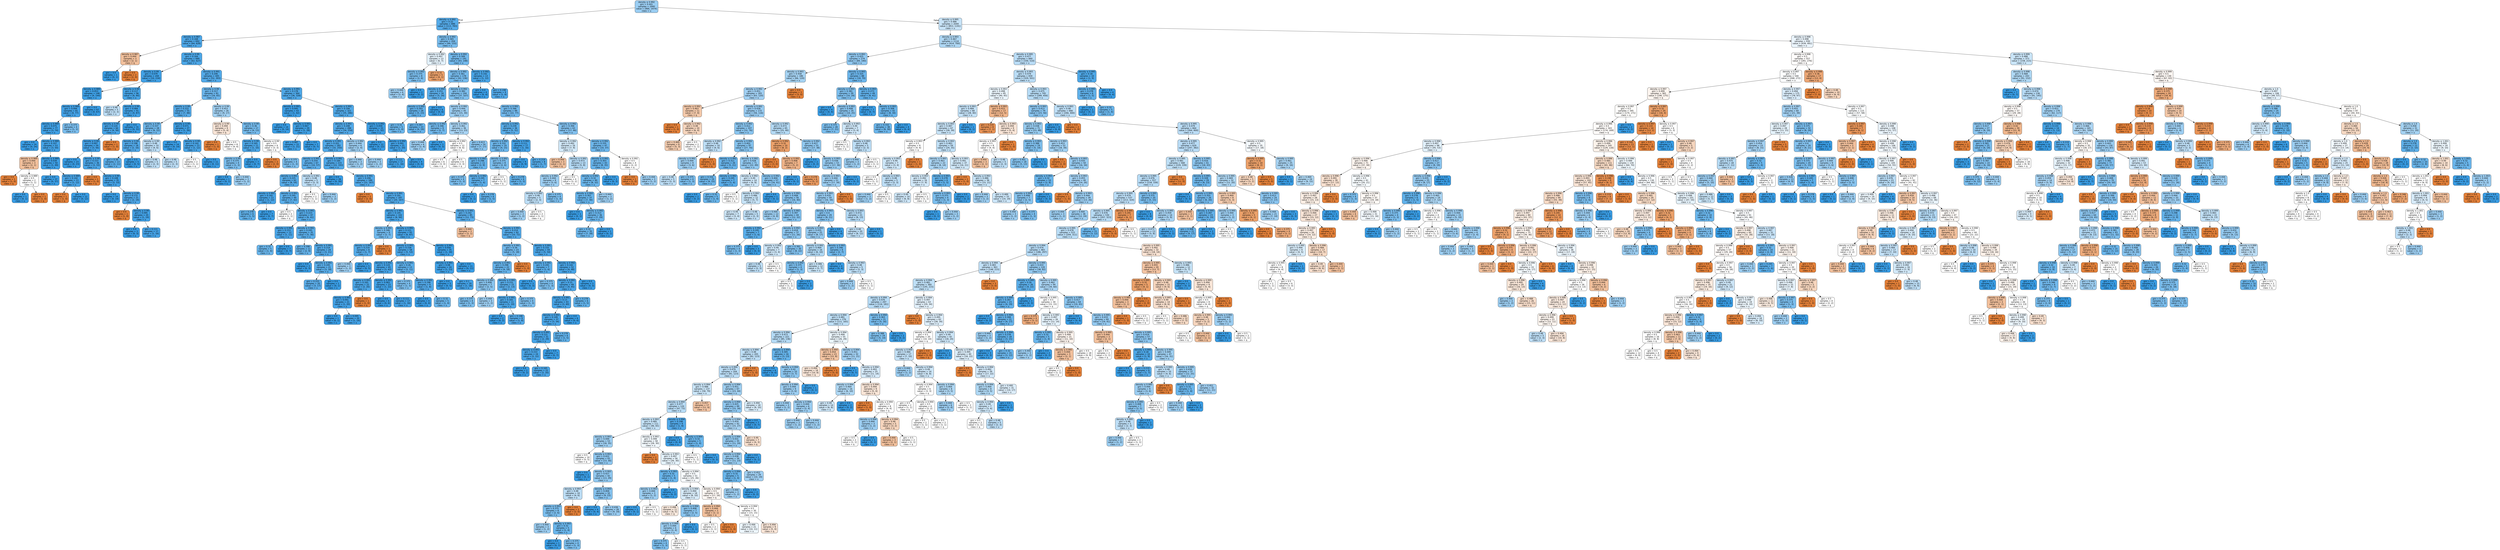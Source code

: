 digraph Tree {
node [shape=box, style="filled, rounded", color="black", fontname=helvetica] ;
edge [fontname=helvetica] ;
0 [label=<density &le; 0.992<br/>gini = 0.441<br/>samples = 2940<br/>value = [966, 1974]<br/>class = u>, fillcolor="#399de582"] ;
1 [label=<density &le; 0.992<br/>gini = 0.22<br/>samples = 896<br/>value = [113, 783]<br/>class = u>, fillcolor="#399de5da"] ;
0 -> 1 [labeldistance=2.5, labelangle=45, headlabel="True"] ;
2 [label=<density &le; 0.987<br/>gini = 0.168<br/>samples = 692<br/>value = [64, 628]<br/>class = u>, fillcolor="#399de5e5"] ;
1 -> 2 ;
3 [label=<density &le; 0.987<br/>gini = 0.444<br/>samples = 3<br/>value = [2, 1]<br/>class = q>, fillcolor="#e581397f"] ;
2 -> 3 ;
4 [label=<gini = 0.0<br/>samples = 1<br/>value = [0, 1]<br/>class = u>, fillcolor="#399de5ff"] ;
3 -> 4 ;
5 [label=<gini = 0.0<br/>samples = 2<br/>value = [2, 0]<br/>class = q>, fillcolor="#e58139ff"] ;
3 -> 5 ;
6 [label=<density &le; 0.99<br/>gini = 0.164<br/>samples = 689<br/>value = [62, 627]<br/>class = u>, fillcolor="#399de5e6"] ;
2 -> 6 ;
7 [label=<density &le; 0.99<br/>gini = 0.079<br/>samples = 244<br/>value = [10, 234]<br/>class = u>, fillcolor="#399de5f4"] ;
6 -> 7 ;
8 [label=<density &le; 0.989<br/>gini = 0.053<br/>samples = 148<br/>value = [4, 144]<br/>class = u>, fillcolor="#399de5f8"] ;
7 -> 8 ;
9 [label=<density &le; 0.989<br/>gini = 0.094<br/>samples = 81<br/>value = [4, 77]<br/>class = u>, fillcolor="#399de5f2"] ;
8 -> 9 ;
10 [label=<density &le; 0.989<br/>gini = 0.075<br/>samples = 77<br/>value = [3, 74]<br/>class = u>, fillcolor="#399de5f5"] ;
9 -> 10 ;
11 [label=<gini = 0.0<br/>samples = 24<br/>value = [0, 24]<br/>class = u>, fillcolor="#399de5ff"] ;
10 -> 11 ;
12 [label=<density &le; 0.989<br/>gini = 0.107<br/>samples = 53<br/>value = [3, 50]<br/>class = u>, fillcolor="#399de5f0"] ;
10 -> 12 ;
13 [label=<density &le; 0.989<br/>gini = 0.444<br/>samples = 3<br/>value = [2, 1]<br/>class = q>, fillcolor="#e581397f"] ;
12 -> 13 ;
14 [label=<gini = 0.0<br/>samples = 1<br/>value = [1, 0]<br/>class = q>, fillcolor="#e58139ff"] ;
13 -> 14 ;
15 [label=<density &le; 0.989<br/>gini = 0.5<br/>samples = 2<br/>value = [1, 1]<br/>class = q>, fillcolor="#e5813900"] ;
13 -> 15 ;
16 [label=<gini = 0.0<br/>samples = 1<br/>value = [0, 1]<br/>class = u>, fillcolor="#399de5ff"] ;
15 -> 16 ;
17 [label=<gini = 0.0<br/>samples = 1<br/>value = [1, 0]<br/>class = q>, fillcolor="#e58139ff"] ;
15 -> 17 ;
18 [label=<density &le; 0.989<br/>gini = 0.039<br/>samples = 50<br/>value = [1, 49]<br/>class = u>, fillcolor="#399de5fa"] ;
12 -> 18 ;
19 [label=<gini = 0.0<br/>samples = 37<br/>value = [0, 37]<br/>class = u>, fillcolor="#399de5ff"] ;
18 -> 19 ;
20 [label=<density &le; 0.989<br/>gini = 0.142<br/>samples = 13<br/>value = [1, 12]<br/>class = u>, fillcolor="#399de5ea"] ;
18 -> 20 ;
21 [label=<gini = 0.0<br/>samples = 1<br/>value = [1, 0]<br/>class = q>, fillcolor="#e58139ff"] ;
20 -> 21 ;
22 [label=<gini = 0.0<br/>samples = 12<br/>value = [0, 12]<br/>class = u>, fillcolor="#399de5ff"] ;
20 -> 22 ;
23 [label=<gini = 0.375<br/>samples = 4<br/>value = [1, 3]<br/>class = u>, fillcolor="#399de5aa"] ;
9 -> 23 ;
24 [label=<gini = 0.0<br/>samples = 67<br/>value = [0, 67]<br/>class = u>, fillcolor="#399de5ff"] ;
8 -> 24 ;
25 [label=<density &le; 0.99<br/>gini = 0.117<br/>samples = 96<br/>value = [6, 90]<br/>class = u>, fillcolor="#399de5ee"] ;
7 -> 25 ;
26 [label=<gini = 0.48<br/>samples = 5<br/>value = [2, 3]<br/>class = u>, fillcolor="#399de555"] ;
25 -> 26 ;
27 [label=<density &le; 0.99<br/>gini = 0.084<br/>samples = 91<br/>value = [4, 87]<br/>class = u>, fillcolor="#399de5f3"] ;
25 -> 27 ;
28 [label=<density &le; 0.99<br/>gini = 0.124<br/>samples = 60<br/>value = [4, 56]<br/>class = u>, fillcolor="#399de5ed"] ;
27 -> 28 ;
29 [label=<density &le; 0.99<br/>gini = 0.097<br/>samples = 59<br/>value = [3, 56]<br/>class = u>, fillcolor="#399de5f1"] ;
28 -> 29 ;
30 [label=<gini = 0.0<br/>samples = 23<br/>value = [0, 23]<br/>class = u>, fillcolor="#399de5ff"] ;
29 -> 30 ;
31 [label=<density &le; 0.99<br/>gini = 0.153<br/>samples = 36<br/>value = [3, 33]<br/>class = u>, fillcolor="#399de5e8"] ;
29 -> 31 ;
32 [label=<gini = 0.0<br/>samples = 1<br/>value = [1, 0]<br/>class = q>, fillcolor="#e58139ff"] ;
31 -> 32 ;
33 [label=<density &le; 0.99<br/>gini = 0.108<br/>samples = 35<br/>value = [2, 33]<br/>class = u>, fillcolor="#399de5f0"] ;
31 -> 33 ;
34 [label=<gini = 0.0<br/>samples = 14<br/>value = [0, 14]<br/>class = u>, fillcolor="#399de5ff"] ;
33 -> 34 ;
35 [label=<density &le; 0.99<br/>gini = 0.172<br/>samples = 21<br/>value = [2, 19]<br/>class = u>, fillcolor="#399de5e4"] ;
33 -> 35 ;
36 [label=<gini = 0.0<br/>samples = 1<br/>value = [1, 0]<br/>class = q>, fillcolor="#e58139ff"] ;
35 -> 36 ;
37 [label=<density &le; 0.99<br/>gini = 0.095<br/>samples = 20<br/>value = [1, 19]<br/>class = u>, fillcolor="#399de5f2"] ;
35 -> 37 ;
38 [label=<gini = 0.0<br/>samples = 3<br/>value = [0, 3]<br/>class = u>, fillcolor="#399de5ff"] ;
37 -> 38 ;
39 [label=<gini = 0.111<br/>samples = 17<br/>value = [1, 16]<br/>class = u>, fillcolor="#399de5ef"] ;
37 -> 39 ;
40 [label=<gini = 0.0<br/>samples = 1<br/>value = [1, 0]<br/>class = q>, fillcolor="#e58139ff"] ;
28 -> 40 ;
41 [label=<gini = 0.0<br/>samples = 31<br/>value = [0, 31]<br/>class = u>, fillcolor="#399de5ff"] ;
27 -> 41 ;
42 [label=<density &le; 0.991<br/>gini = 0.206<br/>samples = 445<br/>value = [52, 393]<br/>class = u>, fillcolor="#399de5dd"] ;
6 -> 42 ;
43 [label=<density &le; 0.99<br/>gini = 0.317<br/>samples = 81<br/>value = [16, 65]<br/>class = u>, fillcolor="#399de5c0"] ;
42 -> 43 ;
44 [label=<density &le; 0.99<br/>gini = 0.222<br/>samples = 55<br/>value = [7, 48]<br/>class = u>, fillcolor="#399de5da"] ;
43 -> 44 ;
45 [label=<density &le; 0.99<br/>gini = 0.337<br/>samples = 28<br/>value = [6, 22]<br/>class = u>, fillcolor="#399de5b9"] ;
44 -> 45 ;
46 [label=<density &le; 0.99<br/>gini = 0.198<br/>samples = 18<br/>value = [2, 16]<br/>class = u>, fillcolor="#399de5df"] ;
45 -> 46 ;
47 [label=<gini = 0.26<br/>samples = 13<br/>value = [2, 11]<br/>class = u>, fillcolor="#399de5d1"] ;
46 -> 47 ;
48 [label=<gini = 0.0<br/>samples = 5<br/>value = [0, 5]<br/>class = u>, fillcolor="#399de5ff"] ;
46 -> 48 ;
49 [label=<density &le; 0.99<br/>gini = 0.48<br/>samples = 10<br/>value = [4, 6]<br/>class = u>, fillcolor="#399de555"] ;
45 -> 49 ;
50 [label=<gini = 0.48<br/>samples = 5<br/>value = [2, 3]<br/>class = u>, fillcolor="#399de555"] ;
49 -> 50 ;
51 [label=<gini = 0.48<br/>samples = 5<br/>value = [2, 3]<br/>class = u>, fillcolor="#399de555"] ;
49 -> 51 ;
52 [label=<density &le; 0.99<br/>gini = 0.071<br/>samples = 27<br/>value = [1, 26]<br/>class = u>, fillcolor="#399de5f5"] ;
44 -> 52 ;
53 [label=<gini = 0.0<br/>samples = 14<br/>value = [0, 14]<br/>class = u>, fillcolor="#399de5ff"] ;
52 -> 53 ;
54 [label=<density &le; 0.99<br/>gini = 0.142<br/>samples = 13<br/>value = [1, 12]<br/>class = u>, fillcolor="#399de5ea"] ;
52 -> 54 ;
55 [label=<gini = 0.5<br/>samples = 2<br/>value = [1, 1]<br/>class = q>, fillcolor="#e5813900"] ;
54 -> 55 ;
56 [label=<gini = 0.0<br/>samples = 11<br/>value = [0, 11]<br/>class = u>, fillcolor="#399de5ff"] ;
54 -> 56 ;
57 [label=<density &le; 0.99<br/>gini = 0.453<br/>samples = 26<br/>value = [9, 17]<br/>class = u>, fillcolor="#399de578"] ;
43 -> 57 ;
58 [label=<density &le; 0.99<br/>gini = 0.494<br/>samples = 9<br/>value = [5, 4]<br/>class = q>, fillcolor="#e5813933"] ;
57 -> 58 ;
59 [label=<gini = 0.0<br/>samples = 1<br/>value = [1, 0]<br/>class = q>, fillcolor="#e58139ff"] ;
58 -> 59 ;
60 [label=<gini = 0.5<br/>samples = 8<br/>value = [4, 4]<br/>class = q>, fillcolor="#e5813900"] ;
58 -> 60 ;
61 [label=<density &le; 0.99<br/>gini = 0.36<br/>samples = 17<br/>value = [4, 13]<br/>class = u>, fillcolor="#399de5b1"] ;
57 -> 61 ;
62 [label=<density &le; 0.99<br/>gini = 0.165<br/>samples = 11<br/>value = [1, 10]<br/>class = u>, fillcolor="#399de5e6"] ;
61 -> 62 ;
63 [label=<density &le; 0.99<br/>gini = 0.375<br/>samples = 4<br/>value = [1, 3]<br/>class = u>, fillcolor="#399de5aa"] ;
62 -> 63 ;
64 [label=<gini = 0.0<br/>samples = 1<br/>value = [0, 1]<br/>class = u>, fillcolor="#399de5ff"] ;
63 -> 64 ;
65 [label=<gini = 0.444<br/>samples = 3<br/>value = [1, 2]<br/>class = u>, fillcolor="#399de57f"] ;
63 -> 65 ;
66 [label=<gini = 0.0<br/>samples = 7<br/>value = [0, 7]<br/>class = u>, fillcolor="#399de5ff"] ;
62 -> 66 ;
67 [label=<density &le; 0.99<br/>gini = 0.5<br/>samples = 6<br/>value = [3, 3]<br/>class = q>, fillcolor="#e5813900"] ;
61 -> 67 ;
68 [label=<gini = 0.0<br/>samples = 2<br/>value = [2, 0]<br/>class = q>, fillcolor="#e58139ff"] ;
67 -> 68 ;
69 [label=<gini = 0.375<br/>samples = 4<br/>value = [1, 3]<br/>class = u>, fillcolor="#399de5aa"] ;
67 -> 69 ;
70 [label=<density &le; 0.991<br/>gini = 0.178<br/>samples = 364<br/>value = [36, 328]<br/>class = u>, fillcolor="#399de5e3"] ;
42 -> 70 ;
71 [label=<density &le; 0.991<br/>gini = 0.045<br/>samples = 43<br/>value = [1, 42]<br/>class = u>, fillcolor="#399de5f9"] ;
70 -> 71 ;
72 [label=<gini = 0.0<br/>samples = 14<br/>value = [0, 14]<br/>class = u>, fillcolor="#399de5ff"] ;
71 -> 72 ;
73 [label=<density &le; 0.991<br/>gini = 0.067<br/>samples = 29<br/>value = [1, 28]<br/>class = u>, fillcolor="#399de5f6"] ;
71 -> 73 ;
74 [label=<gini = 0.087<br/>samples = 22<br/>value = [1, 21]<br/>class = u>, fillcolor="#399de5f3"] ;
73 -> 74 ;
75 [label=<gini = 0.0<br/>samples = 7<br/>value = [0, 7]<br/>class = u>, fillcolor="#399de5ff"] ;
73 -> 75 ;
76 [label=<density &le; 0.992<br/>gini = 0.194<br/>samples = 321<br/>value = [35, 286]<br/>class = u>, fillcolor="#399de5e0"] ;
70 -> 76 ;
77 [label=<density &le; 0.992<br/>gini = 0.208<br/>samples = 288<br/>value = [34, 254]<br/>class = u>, fillcolor="#399de5dd"] ;
76 -> 77 ;
78 [label=<density &le; 0.991<br/>gini = 0.201<br/>samples = 282<br/>value = [32, 250]<br/>class = u>, fillcolor="#399de5de"] ;
77 -> 78 ;
79 [label=<density &le; 0.991<br/>gini = 0.254<br/>samples = 67<br/>value = [10, 57]<br/>class = u>, fillcolor="#399de5d2"] ;
78 -> 79 ;
80 [label=<density &le; 0.991<br/>gini = 0.225<br/>samples = 62<br/>value = [8, 54]<br/>class = u>, fillcolor="#399de5d9"] ;
79 -> 80 ;
81 [label=<density &le; 0.991<br/>gini = 0.142<br/>samples = 13<br/>value = [1, 12]<br/>class = u>, fillcolor="#399de5ea"] ;
80 -> 81 ;
82 [label=<gini = 0.278<br/>samples = 6<br/>value = [1, 5]<br/>class = u>, fillcolor="#399de5cc"] ;
81 -> 82 ;
83 [label=<gini = 0.0<br/>samples = 7<br/>value = [0, 7]<br/>class = u>, fillcolor="#399de5ff"] ;
81 -> 83 ;
84 [label=<density &le; 0.991<br/>gini = 0.245<br/>samples = 49<br/>value = [7, 42]<br/>class = u>, fillcolor="#399de5d4"] ;
80 -> 84 ;
85 [label=<gini = 0.5<br/>samples = 2<br/>value = [1, 1]<br/>class = q>, fillcolor="#e5813900"] ;
84 -> 85 ;
86 [label=<density &le; 0.991<br/>gini = 0.223<br/>samples = 47<br/>value = [6, 41]<br/>class = u>, fillcolor="#399de5da"] ;
84 -> 86 ;
87 [label=<density &le; 0.991<br/>gini = 0.153<br/>samples = 12<br/>value = [1, 11]<br/>class = u>, fillcolor="#399de5e8"] ;
86 -> 87 ;
88 [label=<gini = 0.32<br/>samples = 5<br/>value = [1, 4]<br/>class = u>, fillcolor="#399de5bf"] ;
87 -> 88 ;
89 [label=<gini = 0.0<br/>samples = 7<br/>value = [0, 7]<br/>class = u>, fillcolor="#399de5ff"] ;
87 -> 89 ;
90 [label=<density &le; 0.991<br/>gini = 0.245<br/>samples = 35<br/>value = [5, 30]<br/>class = u>, fillcolor="#399de5d4"] ;
86 -> 90 ;
91 [label=<gini = 0.298<br/>samples = 11<br/>value = [2, 9]<br/>class = u>, fillcolor="#399de5c6"] ;
90 -> 91 ;
92 [label=<density &le; 0.991<br/>gini = 0.219<br/>samples = 24<br/>value = [3, 21]<br/>class = u>, fillcolor="#399de5db"] ;
90 -> 92 ;
93 [label=<gini = 0.0<br/>samples = 3<br/>value = [0, 3]<br/>class = u>, fillcolor="#399de5ff"] ;
92 -> 93 ;
94 [label=<density &le; 0.991<br/>gini = 0.245<br/>samples = 21<br/>value = [3, 18]<br/>class = u>, fillcolor="#399de5d4"] ;
92 -> 94 ;
95 [label=<gini = 0.255<br/>samples = 20<br/>value = [3, 17]<br/>class = u>, fillcolor="#399de5d2"] ;
94 -> 95 ;
96 [label=<gini = 0.0<br/>samples = 1<br/>value = [0, 1]<br/>class = u>, fillcolor="#399de5ff"] ;
94 -> 96 ;
97 [label=<density &le; 0.991<br/>gini = 0.48<br/>samples = 5<br/>value = [2, 3]<br/>class = u>, fillcolor="#399de555"] ;
79 -> 97 ;
98 [label=<gini = 0.5<br/>samples = 2<br/>value = [1, 1]<br/>class = q>, fillcolor="#e5813900"] ;
97 -> 98 ;
99 [label=<gini = 0.444<br/>samples = 3<br/>value = [1, 2]<br/>class = u>, fillcolor="#399de57f"] ;
97 -> 99 ;
100 [label=<density &le; 0.991<br/>gini = 0.184<br/>samples = 215<br/>value = [22, 193]<br/>class = u>, fillcolor="#399de5e2"] ;
78 -> 100 ;
101 [label=<gini = 0.0<br/>samples = 26<br/>value = [0, 26]<br/>class = u>, fillcolor="#399de5ff"] ;
100 -> 101 ;
102 [label=<density &le; 0.991<br/>gini = 0.206<br/>samples = 189<br/>value = [22, 167]<br/>class = u>, fillcolor="#399de5dd"] ;
100 -> 102 ;
103 [label=<gini = 0.0<br/>samples = 2<br/>value = [2, 0]<br/>class = q>, fillcolor="#e58139ff"] ;
102 -> 103 ;
104 [label=<density &le; 0.991<br/>gini = 0.191<br/>samples = 187<br/>value = [20, 167]<br/>class = u>, fillcolor="#399de5e0"] ;
102 -> 104 ;
105 [label=<density &le; 0.991<br/>gini = 0.145<br/>samples = 102<br/>value = [8, 94]<br/>class = u>, fillcolor="#399de5e9"] ;
104 -> 105 ;
106 [label=<density &le; 0.991<br/>gini = 0.346<br/>samples = 9<br/>value = [2, 7]<br/>class = u>, fillcolor="#399de5b6"] ;
105 -> 106 ;
107 [label=<density &le; 0.991<br/>gini = 0.219<br/>samples = 8<br/>value = [1, 7]<br/>class = u>, fillcolor="#399de5db"] ;
106 -> 107 ;
108 [label=<gini = 0.444<br/>samples = 3<br/>value = [1, 2]<br/>class = u>, fillcolor="#399de57f"] ;
107 -> 108 ;
109 [label=<gini = 0.0<br/>samples = 5<br/>value = [0, 5]<br/>class = u>, fillcolor="#399de5ff"] ;
107 -> 109 ;
110 [label=<gini = 0.0<br/>samples = 1<br/>value = [1, 0]<br/>class = q>, fillcolor="#e58139ff"] ;
106 -> 110 ;
111 [label=<density &le; 0.991<br/>gini = 0.121<br/>samples = 93<br/>value = [6, 87]<br/>class = u>, fillcolor="#399de5ed"] ;
105 -> 111 ;
112 [label=<density &le; 0.991<br/>gini = 0.158<br/>samples = 58<br/>value = [5, 53]<br/>class = u>, fillcolor="#399de5e7"] ;
111 -> 112 ;
113 [label=<density &le; 0.991<br/>gini = 0.124<br/>samples = 45<br/>value = [3, 42]<br/>class = u>, fillcolor="#399de5ed"] ;
112 -> 113 ;
114 [label=<density &le; 0.991<br/>gini = 0.165<br/>samples = 22<br/>value = [2, 20]<br/>class = u>, fillcolor="#399de5e6"] ;
113 -> 114 ;
115 [label=<density &le; 0.991<br/>gini = 0.091<br/>samples = 21<br/>value = [1, 20]<br/>class = u>, fillcolor="#399de5f2"] ;
114 -> 115 ;
116 [label=<gini = 0.0<br/>samples = 1<br/>value = [0, 1]<br/>class = u>, fillcolor="#399de5ff"] ;
115 -> 116 ;
117 [label=<gini = 0.095<br/>samples = 20<br/>value = [1, 19]<br/>class = u>, fillcolor="#399de5f2"] ;
115 -> 117 ;
118 [label=<gini = 0.0<br/>samples = 1<br/>value = [1, 0]<br/>class = q>, fillcolor="#e58139ff"] ;
114 -> 118 ;
119 [label=<density &le; 0.991<br/>gini = 0.083<br/>samples = 23<br/>value = [1, 22]<br/>class = u>, fillcolor="#399de5f3"] ;
113 -> 119 ;
120 [label=<gini = 0.0<br/>samples = 6<br/>value = [0, 6]<br/>class = u>, fillcolor="#399de5ff"] ;
119 -> 120 ;
121 [label=<gini = 0.111<br/>samples = 17<br/>value = [1, 16]<br/>class = u>, fillcolor="#399de5ef"] ;
119 -> 121 ;
122 [label=<density &le; 0.991<br/>gini = 0.26<br/>samples = 13<br/>value = [2, 11]<br/>class = u>, fillcolor="#399de5d1"] ;
112 -> 122 ;
123 [label=<gini = 0.375<br/>samples = 4<br/>value = [1, 3]<br/>class = u>, fillcolor="#399de5aa"] ;
122 -> 123 ;
124 [label=<density &le; 0.991<br/>gini = 0.198<br/>samples = 9<br/>value = [1, 8]<br/>class = u>, fillcolor="#399de5df"] ;
122 -> 124 ;
125 [label=<gini = 0.0<br/>samples = 4<br/>value = [0, 4]<br/>class = u>, fillcolor="#399de5ff"] ;
124 -> 125 ;
126 [label=<gini = 0.32<br/>samples = 5<br/>value = [1, 4]<br/>class = u>, fillcolor="#399de5bf"] ;
124 -> 126 ;
127 [label=<density &le; 0.991<br/>gini = 0.056<br/>samples = 35<br/>value = [1, 34]<br/>class = u>, fillcolor="#399de5f8"] ;
111 -> 127 ;
128 [label=<density &le; 0.991<br/>gini = 0.08<br/>samples = 24<br/>value = [1, 23]<br/>class = u>, fillcolor="#399de5f4"] ;
127 -> 128 ;
129 [label=<gini = 0.0<br/>samples = 5<br/>value = [0, 5]<br/>class = u>, fillcolor="#399de5ff"] ;
128 -> 129 ;
130 [label=<gini = 0.1<br/>samples = 19<br/>value = [1, 18]<br/>class = u>, fillcolor="#399de5f1"] ;
128 -> 130 ;
131 [label=<gini = 0.0<br/>samples = 11<br/>value = [0, 11]<br/>class = u>, fillcolor="#399de5ff"] ;
127 -> 131 ;
132 [label=<density &le; 0.991<br/>gini = 0.242<br/>samples = 85<br/>value = [12, 73]<br/>class = u>, fillcolor="#399de5d5"] ;
104 -> 132 ;
133 [label=<gini = 0.444<br/>samples = 3<br/>value = [2, 1]<br/>class = q>, fillcolor="#e581397f"] ;
132 -> 133 ;
134 [label=<density &le; 0.991<br/>gini = 0.214<br/>samples = 82<br/>value = [10, 72]<br/>class = u>, fillcolor="#399de5dc"] ;
132 -> 134 ;
135 [label=<density &le; 0.991<br/>gini = 0.34<br/>samples = 23<br/>value = [5, 18]<br/>class = u>, fillcolor="#399de5b8"] ;
134 -> 135 ;
136 [label=<density &le; 0.991<br/>gini = 0.298<br/>samples = 22<br/>value = [4, 18]<br/>class = u>, fillcolor="#399de5c6"] ;
135 -> 136 ;
137 [label=<density &le; 0.991<br/>gini = 0.408<br/>samples = 7<br/>value = [2, 5]<br/>class = u>, fillcolor="#399de599"] ;
136 -> 137 ;
138 [label=<gini = 0.375<br/>samples = 4<br/>value = [1, 3]<br/>class = u>, fillcolor="#399de5aa"] ;
137 -> 138 ;
139 [label=<gini = 0.444<br/>samples = 3<br/>value = [1, 2]<br/>class = u>, fillcolor="#399de57f"] ;
137 -> 139 ;
140 [label=<density &le; 0.991<br/>gini = 0.231<br/>samples = 15<br/>value = [2, 13]<br/>class = u>, fillcolor="#399de5d8"] ;
136 -> 140 ;
141 [label=<density &le; 0.991<br/>gini = 0.165<br/>samples = 11<br/>value = [1, 10]<br/>class = u>, fillcolor="#399de5e6"] ;
140 -> 141 ;
142 [label=<gini = 0.0<br/>samples = 2<br/>value = [0, 2]<br/>class = u>, fillcolor="#399de5ff"] ;
141 -> 142 ;
143 [label=<gini = 0.198<br/>samples = 9<br/>value = [1, 8]<br/>class = u>, fillcolor="#399de5df"] ;
141 -> 143 ;
144 [label=<gini = 0.375<br/>samples = 4<br/>value = [1, 3]<br/>class = u>, fillcolor="#399de5aa"] ;
140 -> 144 ;
145 [label=<gini = 0.0<br/>samples = 1<br/>value = [1, 0]<br/>class = q>, fillcolor="#e58139ff"] ;
135 -> 145 ;
146 [label=<density &le; 0.991<br/>gini = 0.155<br/>samples = 59<br/>value = [5, 54]<br/>class = u>, fillcolor="#399de5e7"] ;
134 -> 146 ;
147 [label=<density &le; 0.991<br/>gini = 0.245<br/>samples = 7<br/>value = [1, 6]<br/>class = u>, fillcolor="#399de5d4"] ;
146 -> 147 ;
148 [label=<gini = 0.0<br/>samples = 3<br/>value = [0, 3]<br/>class = u>, fillcolor="#399de5ff"] ;
147 -> 148 ;
149 [label=<gini = 0.375<br/>samples = 4<br/>value = [1, 3]<br/>class = u>, fillcolor="#399de5aa"] ;
147 -> 149 ;
150 [label=<density &le; 0.992<br/>gini = 0.142<br/>samples = 52<br/>value = [4, 48]<br/>class = u>, fillcolor="#399de5ea"] ;
146 -> 150 ;
151 [label=<density &le; 0.991<br/>gini = 0.15<br/>samples = 49<br/>value = [4, 45]<br/>class = u>, fillcolor="#399de5e8"] ;
150 -> 151 ;
152 [label=<density &le; 0.991<br/>gini = 0.13<br/>samples = 43<br/>value = [3, 40]<br/>class = u>, fillcolor="#399de5ec"] ;
151 -> 152 ;
153 [label=<density &le; 0.991<br/>gini = 0.149<br/>samples = 37<br/>value = [3, 34]<br/>class = u>, fillcolor="#399de5e9"] ;
152 -> 153 ;
154 [label=<density &le; 0.991<br/>gini = 0.121<br/>samples = 31<br/>value = [2, 29]<br/>class = u>, fillcolor="#399de5ed"] ;
153 -> 154 ;
155 [label=<density &le; 0.991<br/>gini = 0.153<br/>samples = 24<br/>value = [2, 22]<br/>class = u>, fillcolor="#399de5e8"] ;
154 -> 155 ;
156 [label=<gini = 0.0<br/>samples = 2<br/>value = [0, 2]<br/>class = u>, fillcolor="#399de5ff"] ;
155 -> 156 ;
157 [label=<gini = 0.165<br/>samples = 22<br/>value = [2, 20]<br/>class = u>, fillcolor="#399de5e6"] ;
155 -> 157 ;
158 [label=<gini = 0.0<br/>samples = 7<br/>value = [0, 7]<br/>class = u>, fillcolor="#399de5ff"] ;
154 -> 158 ;
159 [label=<gini = 0.278<br/>samples = 6<br/>value = [1, 5]<br/>class = u>, fillcolor="#399de5cc"] ;
153 -> 159 ;
160 [label=<gini = 0.0<br/>samples = 6<br/>value = [0, 6]<br/>class = u>, fillcolor="#399de5ff"] ;
152 -> 160 ;
161 [label=<gini = 0.278<br/>samples = 6<br/>value = [1, 5]<br/>class = u>, fillcolor="#399de5cc"] ;
151 -> 161 ;
162 [label=<gini = 0.0<br/>samples = 3<br/>value = [0, 3]<br/>class = u>, fillcolor="#399de5ff"] ;
150 -> 162 ;
163 [label=<density &le; 0.992<br/>gini = 0.444<br/>samples = 6<br/>value = [2, 4]<br/>class = u>, fillcolor="#399de57f"] ;
77 -> 163 ;
164 [label=<gini = 0.444<br/>samples = 3<br/>value = [1, 2]<br/>class = u>, fillcolor="#399de57f"] ;
163 -> 164 ;
165 [label=<gini = 0.444<br/>samples = 3<br/>value = [1, 2]<br/>class = u>, fillcolor="#399de57f"] ;
163 -> 165 ;
166 [label=<density &le; 0.992<br/>gini = 0.059<br/>samples = 33<br/>value = [1, 32]<br/>class = u>, fillcolor="#399de5f7"] ;
76 -> 166 ;
167 [label=<gini = 0.0<br/>samples = 12<br/>value = [0, 12]<br/>class = u>, fillcolor="#399de5ff"] ;
166 -> 167 ;
168 [label=<density &le; 0.992<br/>gini = 0.091<br/>samples = 21<br/>value = [1, 20]<br/>class = u>, fillcolor="#399de5f2"] ;
166 -> 168 ;
169 [label=<gini = 0.111<br/>samples = 17<br/>value = [1, 16]<br/>class = u>, fillcolor="#399de5ef"] ;
168 -> 169 ;
170 [label=<gini = 0.0<br/>samples = 4<br/>value = [0, 4]<br/>class = u>, fillcolor="#399de5ff"] ;
168 -> 170 ;
171 [label=<density &le; 0.992<br/>gini = 0.365<br/>samples = 204<br/>value = [49, 155]<br/>class = u>, fillcolor="#399de5ae"] ;
1 -> 171 ;
172 [label=<density &le; 0.992<br/>gini = 0.497<br/>samples = 13<br/>value = [6, 7]<br/>class = u>, fillcolor="#399de524"] ;
171 -> 172 ;
173 [label=<density &le; 0.992<br/>gini = 0.375<br/>samples = 8<br/>value = [2, 6]<br/>class = u>, fillcolor="#399de5aa"] ;
172 -> 173 ;
174 [label=<gini = 0.444<br/>samples = 6<br/>value = [2, 4]<br/>class = u>, fillcolor="#399de57f"] ;
173 -> 174 ;
175 [label=<gini = 0.0<br/>samples = 2<br/>value = [0, 2]<br/>class = u>, fillcolor="#399de5ff"] ;
173 -> 175 ;
176 [label=<gini = 0.32<br/>samples = 5<br/>value = [4, 1]<br/>class = q>, fillcolor="#e58139bf"] ;
172 -> 176 ;
177 [label=<density &le; 0.992<br/>gini = 0.349<br/>samples = 191<br/>value = [43, 148]<br/>class = u>, fillcolor="#399de5b5"] ;
171 -> 177 ;
178 [label=<density &le; 0.992<br/>gini = 0.361<br/>samples = 178<br/>value = [42, 136]<br/>class = u>, fillcolor="#399de5b0"] ;
177 -> 178 ;
179 [label=<density &le; 0.992<br/>gini = 0.251<br/>samples = 34<br/>value = [5, 29]<br/>class = u>, fillcolor="#399de5d3"] ;
178 -> 179 ;
180 [label=<density &le; 0.992<br/>gini = 0.293<br/>samples = 28<br/>value = [5, 23]<br/>class = u>, fillcolor="#399de5c8"] ;
179 -> 180 ;
181 [label=<gini = 0.32<br/>samples = 5<br/>value = [1, 4]<br/>class = u>, fillcolor="#399de5bf"] ;
180 -> 181 ;
182 [label=<gini = 0.287<br/>samples = 23<br/>value = [4, 19]<br/>class = u>, fillcolor="#399de5c9"] ;
180 -> 182 ;
183 [label=<gini = 0.0<br/>samples = 6<br/>value = [0, 6]<br/>class = u>, fillcolor="#399de5ff"] ;
179 -> 183 ;
184 [label=<density &le; 0.992<br/>gini = 0.382<br/>samples = 144<br/>value = [37, 107]<br/>class = u>, fillcolor="#399de5a7"] ;
178 -> 184 ;
185 [label=<density &le; 0.992<br/>gini = 0.444<br/>samples = 45<br/>value = [15, 30]<br/>class = u>, fillcolor="#399de57f"] ;
184 -> 185 ;
186 [label=<density &le; 0.992<br/>gini = 0.346<br/>samples = 9<br/>value = [2, 7]<br/>class = u>, fillcolor="#399de5b6"] ;
185 -> 186 ;
187 [label=<gini = 0.444<br/>samples = 6<br/>value = [2, 4]<br/>class = u>, fillcolor="#399de57f"] ;
186 -> 187 ;
188 [label=<gini = 0.0<br/>samples = 3<br/>value = [0, 3]<br/>class = u>, fillcolor="#399de5ff"] ;
186 -> 188 ;
189 [label=<density &le; 0.992<br/>gini = 0.461<br/>samples = 36<br/>value = [13, 23]<br/>class = u>, fillcolor="#399de56f"] ;
185 -> 189 ;
190 [label=<density &le; 0.992<br/>gini = 0.5<br/>samples = 12<br/>value = [6, 6]<br/>class = q>, fillcolor="#e5813900"] ;
189 -> 190 ;
191 [label=<gini = 0.5<br/>samples = 6<br/>value = [3, 3]<br/>class = q>, fillcolor="#e5813900"] ;
190 -> 191 ;
192 [label=<gini = 0.5<br/>samples = 6<br/>value = [3, 3]<br/>class = q>, fillcolor="#e5813900"] ;
190 -> 192 ;
193 [label=<gini = 0.413<br/>samples = 24<br/>value = [7, 17]<br/>class = u>, fillcolor="#399de596"] ;
189 -> 193 ;
194 [label=<density &le; 0.992<br/>gini = 0.346<br/>samples = 99<br/>value = [22, 77]<br/>class = u>, fillcolor="#399de5b6"] ;
184 -> 194 ;
195 [label=<density &le; 0.992<br/>gini = 0.239<br/>samples = 36<br/>value = [5, 31]<br/>class = u>, fillcolor="#399de5d6"] ;
194 -> 195 ;
196 [label=<density &le; 0.992<br/>gini = 0.332<br/>samples = 19<br/>value = [4, 15]<br/>class = u>, fillcolor="#399de5bb"] ;
195 -> 196 ;
197 [label=<density &le; 0.992<br/>gini = 0.298<br/>samples = 11<br/>value = [2, 9]<br/>class = u>, fillcolor="#399de5c6"] ;
196 -> 197 ;
198 [label=<gini = 0.375<br/>samples = 4<br/>value = [1, 3]<br/>class = u>, fillcolor="#399de5aa"] ;
197 -> 198 ;
199 [label=<density &le; 0.992<br/>gini = 0.245<br/>samples = 7<br/>value = [1, 6]<br/>class = u>, fillcolor="#399de5d4"] ;
197 -> 199 ;
200 [label=<gini = 0.0<br/>samples = 1<br/>value = [0, 1]<br/>class = u>, fillcolor="#399de5ff"] ;
199 -> 200 ;
201 [label=<gini = 0.278<br/>samples = 6<br/>value = [1, 5]<br/>class = u>, fillcolor="#399de5cc"] ;
199 -> 201 ;
202 [label=<density &le; 0.992<br/>gini = 0.375<br/>samples = 8<br/>value = [2, 6]<br/>class = u>, fillcolor="#399de5aa"] ;
196 -> 202 ;
203 [label=<gini = 0.5<br/>samples = 2<br/>value = [1, 1]<br/>class = q>, fillcolor="#e5813900"] ;
202 -> 203 ;
204 [label=<gini = 0.278<br/>samples = 6<br/>value = [1, 5]<br/>class = u>, fillcolor="#399de5cc"] ;
202 -> 204 ;
205 [label=<density &le; 0.992<br/>gini = 0.111<br/>samples = 17<br/>value = [1, 16]<br/>class = u>, fillcolor="#399de5ef"] ;
195 -> 205 ;
206 [label=<gini = 0.0<br/>samples = 9<br/>value = [0, 9]<br/>class = u>, fillcolor="#399de5ff"] ;
205 -> 206 ;
207 [label=<gini = 0.219<br/>samples = 8<br/>value = [1, 7]<br/>class = u>, fillcolor="#399de5db"] ;
205 -> 207 ;
208 [label=<density &le; 0.992<br/>gini = 0.394<br/>samples = 63<br/>value = [17, 46]<br/>class = u>, fillcolor="#399de5a1"] ;
194 -> 208 ;
209 [label=<density &le; 0.992<br/>gini = 0.492<br/>samples = 16<br/>value = [7, 9]<br/>class = u>, fillcolor="#399de539"] ;
208 -> 209 ;
210 [label=<gini = 0.444<br/>samples = 3<br/>value = [2, 1]<br/>class = q>, fillcolor="#e581397f"] ;
209 -> 210 ;
211 [label=<density &le; 0.992<br/>gini = 0.473<br/>samples = 13<br/>value = [5, 8]<br/>class = u>, fillcolor="#399de560"] ;
209 -> 211 ;
212 [label=<density &le; 0.992<br/>gini = 0.444<br/>samples = 9<br/>value = [3, 6]<br/>class = u>, fillcolor="#399de57f"] ;
211 -> 212 ;
213 [label=<density &le; 0.992<br/>gini = 0.48<br/>samples = 5<br/>value = [2, 3]<br/>class = u>, fillcolor="#399de555"] ;
212 -> 213 ;
214 [label=<gini = 0.444<br/>samples = 3<br/>value = [1, 2]<br/>class = u>, fillcolor="#399de57f"] ;
213 -> 214 ;
215 [label=<gini = 0.5<br/>samples = 2<br/>value = [1, 1]<br/>class = q>, fillcolor="#e5813900"] ;
213 -> 215 ;
216 [label=<gini = 0.375<br/>samples = 4<br/>value = [1, 3]<br/>class = u>, fillcolor="#399de5aa"] ;
212 -> 216 ;
217 [label=<gini = 0.5<br/>samples = 4<br/>value = [2, 2]<br/>class = q>, fillcolor="#e5813900"] ;
211 -> 217 ;
218 [label=<density &le; 0.992<br/>gini = 0.335<br/>samples = 47<br/>value = [10, 37]<br/>class = u>, fillcolor="#399de5ba"] ;
208 -> 218 ;
219 [label=<density &le; 0.992<br/>gini = 0.303<br/>samples = 43<br/>value = [8, 35]<br/>class = u>, fillcolor="#399de5c5"] ;
218 -> 219 ;
220 [label=<density &le; 0.992<br/>gini = 0.32<br/>samples = 40<br/>value = [8, 32]<br/>class = u>, fillcolor="#399de5bf"] ;
219 -> 220 ;
221 [label=<density &le; 0.992<br/>gini = 0.307<br/>samples = 37<br/>value = [7, 30]<br/>class = u>, fillcolor="#399de5c4"] ;
220 -> 221 ;
222 [label=<gini = 0.0<br/>samples = 1<br/>value = [0, 1]<br/>class = u>, fillcolor="#399de5ff"] ;
221 -> 222 ;
223 [label=<density &le; 0.992<br/>gini = 0.313<br/>samples = 36<br/>value = [7, 29]<br/>class = u>, fillcolor="#399de5c1"] ;
221 -> 223 ;
224 [label=<gini = 0.32<br/>samples = 35<br/>value = [7, 28]<br/>class = u>, fillcolor="#399de5bf"] ;
223 -> 224 ;
225 [label=<gini = 0.0<br/>samples = 1<br/>value = [0, 1]<br/>class = u>, fillcolor="#399de5ff"] ;
223 -> 225 ;
226 [label=<gini = 0.444<br/>samples = 3<br/>value = [1, 2]<br/>class = u>, fillcolor="#399de57f"] ;
220 -> 226 ;
227 [label=<gini = 0.0<br/>samples = 3<br/>value = [0, 3]<br/>class = u>, fillcolor="#399de5ff"] ;
219 -> 227 ;
228 [label=<density &le; 0.992<br/>gini = 0.5<br/>samples = 4<br/>value = [2, 2]<br/>class = q>, fillcolor="#e5813900"] ;
218 -> 228 ;
229 [label=<gini = 0.0<br/>samples = 1<br/>value = [1, 0]<br/>class = q>, fillcolor="#e58139ff"] ;
228 -> 229 ;
230 [label=<gini = 0.444<br/>samples = 3<br/>value = [1, 2]<br/>class = u>, fillcolor="#399de57f"] ;
228 -> 230 ;
231 [label=<density &le; 0.992<br/>gini = 0.142<br/>samples = 13<br/>value = [1, 12]<br/>class = u>, fillcolor="#399de5ea"] ;
177 -> 231 ;
232 [label=<gini = 0.0<br/>samples = 4<br/>value = [0, 4]<br/>class = u>, fillcolor="#399de5ff"] ;
231 -> 232 ;
233 [label=<gini = 0.198<br/>samples = 9<br/>value = [1, 8]<br/>class = u>, fillcolor="#399de5df"] ;
231 -> 233 ;
234 [label=<density &le; 0.995<br/>gini = 0.486<br/>samples = 2044<br/>value = [853, 1191]<br/>class = u>, fillcolor="#399de548"] ;
0 -> 234 [labeldistance=2.5, labelangle=-45, headlabel="False"] ;
235 [label=<density &le; 0.993<br/>gini = 0.467<br/>samples = 1114<br/>value = [414, 700]<br/>class = u>, fillcolor="#399de568"] ;
234 -> 235 ;
236 [label=<density &le; 0.993<br/>gini = 0.425<br/>samples = 274<br/>value = [84, 190]<br/>class = u>, fillcolor="#399de58e"] ;
235 -> 236 ;
237 [label=<density &le; 0.993<br/>gini = 0.458<br/>samples = 186<br/>value = [66, 120]<br/>class = u>, fillcolor="#399de573"] ;
236 -> 237 ;
238 [label=<density &le; 0.992<br/>gini = 0.451<br/>samples = 183<br/>value = [63, 120]<br/>class = u>, fillcolor="#399de579"] ;
237 -> 238 ;
239 [label=<density &le; 0.992<br/>gini = 0.463<br/>samples = 11<br/>value = [7, 4]<br/>class = q>, fillcolor="#e581396d"] ;
238 -> 239 ;
240 [label=<gini = 0.0<br/>samples = 1<br/>value = [1, 0]<br/>class = q>, fillcolor="#e58139ff"] ;
239 -> 240 ;
241 [label=<density &le; 0.992<br/>gini = 0.48<br/>samples = 10<br/>value = [6, 4]<br/>class = q>, fillcolor="#e5813955"] ;
239 -> 241 ;
242 [label=<gini = 0.469<br/>samples = 8<br/>value = [5, 3]<br/>class = q>, fillcolor="#e5813966"] ;
241 -> 242 ;
243 [label=<gini = 0.5<br/>samples = 2<br/>value = [1, 1]<br/>class = q>, fillcolor="#e5813900"] ;
241 -> 243 ;
244 [label=<density &le; 0.992<br/>gini = 0.439<br/>samples = 172<br/>value = [56, 116]<br/>class = u>, fillcolor="#399de584"] ;
238 -> 244 ;
245 [label=<density &le; 0.992<br/>gini = 0.412<br/>samples = 107<br/>value = [31, 76]<br/>class = u>, fillcolor="#399de597"] ;
244 -> 245 ;
246 [label=<density &le; 0.992<br/>gini = 0.48<br/>samples = 10<br/>value = [4, 6]<br/>class = u>, fillcolor="#399de555"] ;
245 -> 246 ;
247 [label=<density &le; 0.992<br/>gini = 0.444<br/>samples = 9<br/>value = [3, 6]<br/>class = u>, fillcolor="#399de57f"] ;
246 -> 247 ;
248 [label=<gini = 0.48<br/>samples = 5<br/>value = [2, 3]<br/>class = u>, fillcolor="#399de555"] ;
247 -> 248 ;
249 [label=<gini = 0.375<br/>samples = 4<br/>value = [1, 3]<br/>class = u>, fillcolor="#399de5aa"] ;
247 -> 249 ;
250 [label=<gini = 0.0<br/>samples = 1<br/>value = [1, 0]<br/>class = q>, fillcolor="#e58139ff"] ;
246 -> 250 ;
251 [label=<density &le; 0.992<br/>gini = 0.402<br/>samples = 97<br/>value = [27, 70]<br/>class = u>, fillcolor="#399de59d"] ;
245 -> 251 ;
252 [label=<density &le; 0.992<br/>gini = 0.311<br/>samples = 26<br/>value = [5, 21]<br/>class = u>, fillcolor="#399de5c2"] ;
251 -> 252 ;
253 [label=<gini = 0.332<br/>samples = 19<br/>value = [4, 15]<br/>class = u>, fillcolor="#399de5bb"] ;
252 -> 253 ;
254 [label=<density &le; 0.992<br/>gini = 0.245<br/>samples = 7<br/>value = [1, 6]<br/>class = u>, fillcolor="#399de5d4"] ;
252 -> 254 ;
255 [label=<gini = 0.0<br/>samples = 2<br/>value = [0, 2]<br/>class = u>, fillcolor="#399de5ff"] ;
254 -> 255 ;
256 [label=<gini = 0.32<br/>samples = 5<br/>value = [1, 4]<br/>class = u>, fillcolor="#399de5bf"] ;
254 -> 256 ;
257 [label=<density &le; 0.992<br/>gini = 0.428<br/>samples = 71<br/>value = [22, 49]<br/>class = u>, fillcolor="#399de58d"] ;
251 -> 257 ;
258 [label=<density &le; 0.992<br/>gini = 0.49<br/>samples = 14<br/>value = [6, 8]<br/>class = u>, fillcolor="#399de540"] ;
257 -> 258 ;
259 [label=<gini = 0.5<br/>samples = 2<br/>value = [1, 1]<br/>class = q>, fillcolor="#e5813900"] ;
258 -> 259 ;
260 [label=<density &le; 0.992<br/>gini = 0.486<br/>samples = 12<br/>value = [5, 7]<br/>class = u>, fillcolor="#399de549"] ;
258 -> 260 ;
261 [label=<gini = 0.49<br/>samples = 7<br/>value = [3, 4]<br/>class = u>, fillcolor="#399de540"] ;
260 -> 261 ;
262 [label=<gini = 0.48<br/>samples = 5<br/>value = [2, 3]<br/>class = u>, fillcolor="#399de555"] ;
260 -> 262 ;
263 [label=<density &le; 0.992<br/>gini = 0.404<br/>samples = 57<br/>value = [16, 41]<br/>class = u>, fillcolor="#399de59b"] ;
257 -> 263 ;
264 [label=<gini = 0.0<br/>samples = 1<br/>value = [0, 1]<br/>class = u>, fillcolor="#399de5ff"] ;
263 -> 264 ;
265 [label=<density &le; 0.992<br/>gini = 0.408<br/>samples = 56<br/>value = [16, 40]<br/>class = u>, fillcolor="#399de599"] ;
263 -> 265 ;
266 [label=<gini = 0.444<br/>samples = 12<br/>value = [4, 8]<br/>class = u>, fillcolor="#399de57f"] ;
265 -> 266 ;
267 [label=<density &le; 0.992<br/>gini = 0.397<br/>samples = 44<br/>value = [12, 32]<br/>class = u>, fillcolor="#399de59f"] ;
265 -> 267 ;
268 [label=<density &le; 0.992<br/>gini = 0.245<br/>samples = 7<br/>value = [1, 6]<br/>class = u>, fillcolor="#399de5d4"] ;
267 -> 268 ;
269 [label=<gini = 0.375<br/>samples = 4<br/>value = [1, 3]<br/>class = u>, fillcolor="#399de5aa"] ;
268 -> 269 ;
270 [label=<gini = 0.0<br/>samples = 3<br/>value = [0, 3]<br/>class = u>, fillcolor="#399de5ff"] ;
268 -> 270 ;
271 [label=<density &le; 0.992<br/>gini = 0.418<br/>samples = 37<br/>value = [11, 26]<br/>class = u>, fillcolor="#399de593"] ;
267 -> 271 ;
272 [label=<density &le; 0.992<br/>gini = 0.49<br/>samples = 7<br/>value = [3, 4]<br/>class = u>, fillcolor="#399de540"] ;
271 -> 272 ;
273 [label=<gini = 0.48<br/>samples = 5<br/>value = [2, 3]<br/>class = u>, fillcolor="#399de555"] ;
272 -> 273 ;
274 [label=<gini = 0.5<br/>samples = 2<br/>value = [1, 1]<br/>class = q>, fillcolor="#e5813900"] ;
272 -> 274 ;
275 [label=<gini = 0.391<br/>samples = 30<br/>value = [8, 22]<br/>class = u>, fillcolor="#399de5a2"] ;
271 -> 275 ;
276 [label=<density &le; 0.992<br/>gini = 0.473<br/>samples = 65<br/>value = [25, 40]<br/>class = u>, fillcolor="#399de560"] ;
244 -> 276 ;
277 [label=<density &le; 0.992<br/>gini = 0.32<br/>samples = 10<br/>value = [8, 2]<br/>class = q>, fillcolor="#e58139bf"] ;
276 -> 277 ;
278 [label=<gini = 0.0<br/>samples = 3<br/>value = [3, 0]<br/>class = q>, fillcolor="#e58139ff"] ;
277 -> 278 ;
279 [label=<density &le; 0.992<br/>gini = 0.408<br/>samples = 7<br/>value = [5, 2]<br/>class = q>, fillcolor="#e5813999"] ;
277 -> 279 ;
280 [label=<gini = 0.0<br/>samples = 1<br/>value = [0, 1]<br/>class = u>, fillcolor="#399de5ff"] ;
279 -> 280 ;
281 [label=<gini = 0.278<br/>samples = 6<br/>value = [5, 1]<br/>class = q>, fillcolor="#e58139cc"] ;
279 -> 281 ;
282 [label=<density &le; 0.992<br/>gini = 0.427<br/>samples = 55<br/>value = [17, 38]<br/>class = u>, fillcolor="#399de58d"] ;
276 -> 282 ;
283 [label=<gini = 0.0<br/>samples = 2<br/>value = [0, 2]<br/>class = u>, fillcolor="#399de5ff"] ;
282 -> 283 ;
284 [label=<density &le; 0.993<br/>gini = 0.436<br/>samples = 53<br/>value = [17, 36]<br/>class = u>, fillcolor="#399de587"] ;
282 -> 284 ;
285 [label=<density &le; 0.993<br/>gini = 0.444<br/>samples = 51<br/>value = [17, 34]<br/>class = u>, fillcolor="#399de57f"] ;
284 -> 285 ;
286 [label=<density &le; 0.993<br/>gini = 0.435<br/>samples = 50<br/>value = [16, 34]<br/>class = u>, fillcolor="#399de587"] ;
285 -> 286 ;
287 [label=<density &le; 0.993<br/>gini = 0.4<br/>samples = 29<br/>value = [8, 21]<br/>class = u>, fillcolor="#399de59e"] ;
286 -> 287 ;
288 [label=<density &le; 0.993<br/>gini = 0.435<br/>samples = 25<br/>value = [8, 17]<br/>class = u>, fillcolor="#399de587"] ;
287 -> 288 ;
289 [label=<density &le; 0.992<br/>gini = 0.469<br/>samples = 16<br/>value = [6, 10]<br/>class = u>, fillcolor="#399de566"] ;
288 -> 289 ;
290 [label=<density &le; 0.992<br/>gini = 0.375<br/>samples = 4<br/>value = [1, 3]<br/>class = u>, fillcolor="#399de5aa"] ;
289 -> 290 ;
291 [label=<gini = 0.5<br/>samples = 2<br/>value = [1, 1]<br/>class = q>, fillcolor="#e5813900"] ;
290 -> 291 ;
292 [label=<gini = 0.0<br/>samples = 2<br/>value = [0, 2]<br/>class = u>, fillcolor="#399de5ff"] ;
290 -> 292 ;
293 [label=<gini = 0.486<br/>samples = 12<br/>value = [5, 7]<br/>class = u>, fillcolor="#399de549"] ;
289 -> 293 ;
294 [label=<density &le; 0.993<br/>gini = 0.346<br/>samples = 9<br/>value = [2, 7]<br/>class = u>, fillcolor="#399de5b6"] ;
288 -> 294 ;
295 [label=<gini = 0.0<br/>samples = 4<br/>value = [0, 4]<br/>class = u>, fillcolor="#399de5ff"] ;
294 -> 295 ;
296 [label=<density &le; 0.993<br/>gini = 0.48<br/>samples = 5<br/>value = [2, 3]<br/>class = u>, fillcolor="#399de555"] ;
294 -> 296 ;
297 [label=<gini = 0.444<br/>samples = 3<br/>value = [1, 2]<br/>class = u>, fillcolor="#399de57f"] ;
296 -> 297 ;
298 [label=<gini = 0.5<br/>samples = 2<br/>value = [1, 1]<br/>class = q>, fillcolor="#e5813900"] ;
296 -> 298 ;
299 [label=<gini = 0.0<br/>samples = 4<br/>value = [0, 4]<br/>class = u>, fillcolor="#399de5ff"] ;
287 -> 299 ;
300 [label=<density &le; 0.993<br/>gini = 0.472<br/>samples = 21<br/>value = [8, 13]<br/>class = u>, fillcolor="#399de562"] ;
286 -> 300 ;
301 [label=<gini = 0.48<br/>samples = 20<br/>value = [8, 12]<br/>class = u>, fillcolor="#399de555"] ;
300 -> 301 ;
302 [label=<gini = 0.0<br/>samples = 1<br/>value = [0, 1]<br/>class = u>, fillcolor="#399de5ff"] ;
300 -> 302 ;
303 [label=<gini = 0.0<br/>samples = 1<br/>value = [1, 0]<br/>class = q>, fillcolor="#e58139ff"] ;
285 -> 303 ;
304 [label=<gini = 0.0<br/>samples = 2<br/>value = [0, 2]<br/>class = u>, fillcolor="#399de5ff"] ;
284 -> 304 ;
305 [label=<gini = 0.0<br/>samples = 3<br/>value = [3, 0]<br/>class = q>, fillcolor="#e58139ff"] ;
237 -> 305 ;
306 [label=<density &le; 0.993<br/>gini = 0.325<br/>samples = 88<br/>value = [18, 70]<br/>class = u>, fillcolor="#399de5bd"] ;
236 -> 306 ;
307 [label=<density &le; 0.993<br/>gini = 0.381<br/>samples = 39<br/>value = [10, 29]<br/>class = u>, fillcolor="#399de5a7"] ;
306 -> 307 ;
308 [label=<gini = 0.0<br/>samples = 4<br/>value = [0, 4]<br/>class = u>, fillcolor="#399de5ff"] ;
307 -> 308 ;
309 [label=<density &le; 0.993<br/>gini = 0.408<br/>samples = 35<br/>value = [10, 25]<br/>class = u>, fillcolor="#399de599"] ;
307 -> 309 ;
310 [label=<gini = 0.375<br/>samples = 28<br/>value = [7, 21]<br/>class = u>, fillcolor="#399de5aa"] ;
309 -> 310 ;
311 [label=<density &le; 0.993<br/>gini = 0.49<br/>samples = 7<br/>value = [3, 4]<br/>class = u>, fillcolor="#399de540"] ;
309 -> 311 ;
312 [label=<gini = 0.5<br/>samples = 2<br/>value = [1, 1]<br/>class = q>, fillcolor="#e5813900"] ;
311 -> 312 ;
313 [label=<density &le; 0.993<br/>gini = 0.48<br/>samples = 5<br/>value = [2, 3]<br/>class = u>, fillcolor="#399de555"] ;
311 -> 313 ;
314 [label=<gini = 0.444<br/>samples = 3<br/>value = [1, 2]<br/>class = u>, fillcolor="#399de57f"] ;
313 -> 314 ;
315 [label=<gini = 0.5<br/>samples = 2<br/>value = [1, 1]<br/>class = q>, fillcolor="#e5813900"] ;
313 -> 315 ;
316 [label=<density &le; 0.993<br/>gini = 0.273<br/>samples = 49<br/>value = [8, 41]<br/>class = u>, fillcolor="#399de5cd"] ;
306 -> 316 ;
317 [label=<gini = 0.0<br/>samples = 7<br/>value = [0, 7]<br/>class = u>, fillcolor="#399de5ff"] ;
316 -> 317 ;
318 [label=<density &le; 0.993<br/>gini = 0.308<br/>samples = 42<br/>value = [8, 34]<br/>class = u>, fillcolor="#399de5c3"] ;
316 -> 318 ;
319 [label=<gini = 0.332<br/>samples = 38<br/>value = [8, 30]<br/>class = u>, fillcolor="#399de5bb"] ;
318 -> 319 ;
320 [label=<gini = 0.0<br/>samples = 4<br/>value = [0, 4]<br/>class = u>, fillcolor="#399de5ff"] ;
318 -> 320 ;
321 [label=<density &le; 0.995<br/>gini = 0.477<br/>samples = 840<br/>value = [330, 510]<br/>class = u>, fillcolor="#399de55a"] ;
235 -> 321 ;
322 [label=<density &le; 0.993<br/>gini = 0.479<br/>samples = 830<br/>value = [329, 501]<br/>class = u>, fillcolor="#399de558"] ;
321 -> 322 ;
323 [label=<density &le; 0.993<br/>gini = 0.498<br/>samples = 85<br/>value = [40, 45]<br/>class = u>, fillcolor="#399de51c"] ;
322 -> 323 ;
324 [label=<density &le; 0.993<br/>gini = 0.484<br/>samples = 68<br/>value = [28, 40]<br/>class = u>, fillcolor="#399de54d"] ;
323 -> 324 ;
325 [label=<density &le; 0.993<br/>gini = 0.487<br/>samples = 67<br/>value = [28, 39]<br/>class = u>, fillcolor="#399de548"] ;
324 -> 325 ;
326 [label=<density &le; 0.993<br/>gini = 0.5<br/>samples = 8<br/>value = [4, 4]<br/>class = q>, fillcolor="#e5813900"] ;
325 -> 326 ;
327 [label=<density &le; 0.993<br/>gini = 0.49<br/>samples = 7<br/>value = [3, 4]<br/>class = u>, fillcolor="#399de540"] ;
326 -> 327 ;
328 [label=<gini = 0.5<br/>samples = 2<br/>value = [1, 1]<br/>class = q>, fillcolor="#e5813900"] ;
327 -> 328 ;
329 [label=<density &le; 0.993<br/>gini = 0.48<br/>samples = 5<br/>value = [2, 3]<br/>class = u>, fillcolor="#399de555"] ;
327 -> 329 ;
330 [label=<gini = 0.444<br/>samples = 3<br/>value = [1, 2]<br/>class = u>, fillcolor="#399de57f"] ;
329 -> 330 ;
331 [label=<gini = 0.5<br/>samples = 2<br/>value = [1, 1]<br/>class = q>, fillcolor="#e5813900"] ;
329 -> 331 ;
332 [label=<gini = 0.0<br/>samples = 1<br/>value = [1, 0]<br/>class = q>, fillcolor="#e58139ff"] ;
326 -> 332 ;
333 [label=<density &le; 0.993<br/>gini = 0.483<br/>samples = 59<br/>value = [24, 35]<br/>class = u>, fillcolor="#399de550"] ;
325 -> 333 ;
334 [label=<density &le; 0.993<br/>gini = 0.463<br/>samples = 22<br/>value = [8, 14]<br/>class = u>, fillcolor="#399de56d"] ;
333 -> 334 ;
335 [label=<density &le; 0.993<br/>gini = 0.492<br/>samples = 16<br/>value = [7, 9]<br/>class = u>, fillcolor="#399de539"] ;
334 -> 335 ;
336 [label=<gini = 0.49<br/>samples = 14<br/>value = [6, 8]<br/>class = u>, fillcolor="#399de540"] ;
335 -> 336 ;
337 [label=<gini = 0.5<br/>samples = 2<br/>value = [1, 1]<br/>class = q>, fillcolor="#e5813900"] ;
335 -> 337 ;
338 [label=<density &le; 0.993<br/>gini = 0.278<br/>samples = 6<br/>value = [1, 5]<br/>class = u>, fillcolor="#399de5cc"] ;
334 -> 338 ;
339 [label=<density &le; 0.993<br/>gini = 0.375<br/>samples = 4<br/>value = [1, 3]<br/>class = u>, fillcolor="#399de5aa"] ;
338 -> 339 ;
340 [label=<gini = 0.0<br/>samples = 1<br/>value = [0, 1]<br/>class = u>, fillcolor="#399de5ff"] ;
339 -> 340 ;
341 [label=<gini = 0.444<br/>samples = 3<br/>value = [1, 2]<br/>class = u>, fillcolor="#399de57f"] ;
339 -> 341 ;
342 [label=<gini = 0.0<br/>samples = 2<br/>value = [0, 2]<br/>class = u>, fillcolor="#399de5ff"] ;
338 -> 342 ;
343 [label=<density &le; 0.993<br/>gini = 0.491<br/>samples = 37<br/>value = [16, 21]<br/>class = u>, fillcolor="#399de53d"] ;
333 -> 343 ;
344 [label=<gini = 0.0<br/>samples = 1<br/>value = [1, 0]<br/>class = q>, fillcolor="#e58139ff"] ;
343 -> 344 ;
345 [label=<density &le; 0.993<br/>gini = 0.486<br/>samples = 36<br/>value = [15, 21]<br/>class = u>, fillcolor="#399de549"] ;
343 -> 345 ;
346 [label=<gini = 0.444<br/>samples = 3<br/>value = [1, 2]<br/>class = u>, fillcolor="#399de57f"] ;
345 -> 346 ;
347 [label=<gini = 0.489<br/>samples = 33<br/>value = [14, 19]<br/>class = u>, fillcolor="#399de543"] ;
345 -> 347 ;
348 [label=<gini = 0.0<br/>samples = 1<br/>value = [0, 1]<br/>class = u>, fillcolor="#399de5ff"] ;
324 -> 348 ;
349 [label=<density &le; 0.993<br/>gini = 0.415<br/>samples = 17<br/>value = [12, 5]<br/>class = q>, fillcolor="#e5813995"] ;
323 -> 349 ;
350 [label=<gini = 0.219<br/>samples = 8<br/>value = [7, 1]<br/>class = q>, fillcolor="#e58139db"] ;
349 -> 350 ;
351 [label=<density &le; 0.993<br/>gini = 0.494<br/>samples = 9<br/>value = [5, 4]<br/>class = q>, fillcolor="#e5813933"] ;
349 -> 351 ;
352 [label=<density &le; 0.993<br/>gini = 0.5<br/>samples = 8<br/>value = [4, 4]<br/>class = q>, fillcolor="#e5813900"] ;
351 -> 352 ;
353 [label=<gini = 0.444<br/>samples = 3<br/>value = [2, 1]<br/>class = q>, fillcolor="#e581397f"] ;
352 -> 353 ;
354 [label=<gini = 0.48<br/>samples = 5<br/>value = [2, 3]<br/>class = u>, fillcolor="#399de555"] ;
352 -> 354 ;
355 [label=<gini = 0.0<br/>samples = 1<br/>value = [1, 0]<br/>class = q>, fillcolor="#e58139ff"] ;
351 -> 355 ;
356 [label=<density &le; 0.993<br/>gini = 0.475<br/>samples = 745<br/>value = [289, 456]<br/>class = u>, fillcolor="#399de55d"] ;
322 -> 356 ;
357 [label=<density &le; 0.993<br/>gini = 0.413<br/>samples = 79<br/>value = [23, 56]<br/>class = u>, fillcolor="#399de596"] ;
356 -> 357 ;
358 [label=<density &le; 0.993<br/>gini = 0.438<br/>samples = 71<br/>value = [23, 48]<br/>class = u>, fillcolor="#399de585"] ;
357 -> 358 ;
359 [label=<density &le; 0.993<br/>gini = 0.388<br/>samples = 19<br/>value = [5, 14]<br/>class = u>, fillcolor="#399de5a4"] ;
358 -> 359 ;
360 [label=<gini = 0.401<br/>samples = 18<br/>value = [5, 13]<br/>class = u>, fillcolor="#399de59d"] ;
359 -> 360 ;
361 [label=<gini = 0.0<br/>samples = 1<br/>value = [0, 1]<br/>class = u>, fillcolor="#399de5ff"] ;
359 -> 361 ;
362 [label=<density &le; 0.993<br/>gini = 0.453<br/>samples = 52<br/>value = [18, 34]<br/>class = u>, fillcolor="#399de578"] ;
358 -> 362 ;
363 [label=<gini = 0.0<br/>samples = 2<br/>value = [2, 0]<br/>class = q>, fillcolor="#e58139ff"] ;
362 -> 363 ;
364 [label=<density &le; 0.993<br/>gini = 0.435<br/>samples = 50<br/>value = [16, 34]<br/>class = u>, fillcolor="#399de587"] ;
362 -> 364 ;
365 [label=<density &le; 0.993<br/>gini = 0.32<br/>samples = 10<br/>value = [2, 8]<br/>class = u>, fillcolor="#399de5bf"] ;
364 -> 365 ;
366 [label=<density &le; 0.993<br/>gini = 0.408<br/>samples = 7<br/>value = [2, 5]<br/>class = u>, fillcolor="#399de599"] ;
365 -> 366 ;
367 [label=<gini = 0.444<br/>samples = 3<br/>value = [1, 2]<br/>class = u>, fillcolor="#399de57f"] ;
366 -> 367 ;
368 [label=<gini = 0.375<br/>samples = 4<br/>value = [1, 3]<br/>class = u>, fillcolor="#399de5aa"] ;
366 -> 368 ;
369 [label=<gini = 0.0<br/>samples = 3<br/>value = [0, 3]<br/>class = u>, fillcolor="#399de5ff"] ;
365 -> 369 ;
370 [label=<density &le; 0.993<br/>gini = 0.455<br/>samples = 40<br/>value = [14, 26]<br/>class = u>, fillcolor="#399de576"] ;
364 -> 370 ;
371 [label=<gini = 0.0<br/>samples = 1<br/>value = [1, 0]<br/>class = q>, fillcolor="#e58139ff"] ;
370 -> 371 ;
372 [label=<density &le; 0.993<br/>gini = 0.444<br/>samples = 39<br/>value = [13, 26]<br/>class = u>, fillcolor="#399de57f"] ;
370 -> 372 ;
373 [label=<gini = 0.444<br/>samples = 3<br/>value = [1, 2]<br/>class = u>, fillcolor="#399de57f"] ;
372 -> 373 ;
374 [label=<gini = 0.444<br/>samples = 36<br/>value = [12, 24]<br/>class = u>, fillcolor="#399de57f"] ;
372 -> 374 ;
375 [label=<gini = 0.0<br/>samples = 8<br/>value = [0, 8]<br/>class = u>, fillcolor="#399de5ff"] ;
357 -> 375 ;
376 [label=<density &le; 0.993<br/>gini = 0.48<br/>samples = 666<br/>value = [266, 400]<br/>class = u>, fillcolor="#399de555"] ;
356 -> 376 ;
377 [label=<gini = 0.0<br/>samples = 2<br/>value = [2, 0]<br/>class = q>, fillcolor="#e58139ff"] ;
376 -> 377 ;
378 [label=<density &le; 0.995<br/>gini = 0.479<br/>samples = 664<br/>value = [264, 400]<br/>class = u>, fillcolor="#399de557"] ;
376 -> 378 ;
379 [label=<density &le; 0.995<br/>gini = 0.477<br/>samples = 629<br/>value = [247, 382]<br/>class = u>, fillcolor="#399de55a"] ;
378 -> 379 ;
380 [label=<density &le; 0.995<br/>gini = 0.481<br/>samples = 568<br/>value = [229, 339]<br/>class = u>, fillcolor="#399de553"] ;
379 -> 380 ;
381 [label=<density &le; 0.995<br/>gini = 0.476<br/>samples = 557<br/>value = [218, 339]<br/>class = u>, fillcolor="#399de55b"] ;
380 -> 381 ;
382 [label=<density &le; 0.995<br/>gini = 0.479<br/>samples = 537<br/>value = [213, 324]<br/>class = u>, fillcolor="#399de557"] ;
381 -> 382 ;
383 [label=<density &le; 0.995<br/>gini = 0.476<br/>samples = 530<br/>value = [207, 323]<br/>class = u>, fillcolor="#399de55c"] ;
382 -> 383 ;
384 [label=<density &le; 0.995<br/>gini = 0.478<br/>samples = 515<br/>value = [204, 311]<br/>class = u>, fillcolor="#399de558"] ;
383 -> 384 ;
385 [label=<density &le; 0.994<br/>gini = 0.474<br/>samples = 483<br/>value = [186, 297]<br/>class = u>, fillcolor="#399de55f"] ;
384 -> 385 ;
386 [label=<density &le; 0.994<br/>gini = 0.483<br/>samples = 363<br/>value = [148, 215]<br/>class = u>, fillcolor="#399de54f"] ;
385 -> 386 ;
387 [label=<density &le; 0.994<br/>gini = 0.481<br/>samples = 360<br/>value = [145, 215]<br/>class = u>, fillcolor="#399de553"] ;
386 -> 387 ;
388 [label=<density &le; 0.994<br/>gini = 0.476<br/>samples = 297<br/>value = [116, 181]<br/>class = u>, fillcolor="#399de55c"] ;
387 -> 388 ;
389 [label=<density &le; 0.994<br/>gini = 0.481<br/>samples = 276<br/>value = [111, 165]<br/>class = u>, fillcolor="#399de553"] ;
388 -> 389 ;
390 [label=<density &le; 0.994<br/>gini = 0.473<br/>samples = 221<br/>value = [85, 136]<br/>class = u>, fillcolor="#399de560"] ;
389 -> 390 ;
391 [label=<density &le; 0.994<br/>gini = 0.48<br/>samples = 205<br/>value = [82, 123]<br/>class = u>, fillcolor="#399de555"] ;
390 -> 391 ;
392 [label=<density &le; 0.994<br/>gini = 0.479<br/>samples = 204<br/>value = [81, 123]<br/>class = u>, fillcolor="#399de557"] ;
391 -> 392 ;
393 [label=<density &le; 0.994<br/>gini = 0.488<br/>samples = 137<br/>value = [58, 79]<br/>class = u>, fillcolor="#399de544"] ;
392 -> 393 ;
394 [label=<density &le; 0.994<br/>gini = 0.477<br/>samples = 120<br/>value = [47, 73]<br/>class = u>, fillcolor="#399de55b"] ;
393 -> 394 ;
395 [label=<density &le; 0.993<br/>gini = 0.485<br/>samples = 111<br/>value = [46, 65]<br/>class = u>, fillcolor="#399de54b"] ;
394 -> 395 ;
396 [label=<density &le; 0.993<br/>gini = 0.449<br/>samples = 53<br/>value = [18, 35]<br/>class = u>, fillcolor="#399de57c"] ;
395 -> 396 ;
397 [label=<gini = 0.5<br/>samples = 10<br/>value = [5, 5]<br/>class = q>, fillcolor="#e5813900"] ;
396 -> 397 ;
398 [label=<density &le; 0.993<br/>gini = 0.422<br/>samples = 43<br/>value = [13, 30]<br/>class = u>, fillcolor="#399de591"] ;
396 -> 398 ;
399 [label=<gini = 0.0<br/>samples = 1<br/>value = [0, 1]<br/>class = u>, fillcolor="#399de5ff"] ;
398 -> 399 ;
400 [label=<density &le; 0.993<br/>gini = 0.427<br/>samples = 42<br/>value = [13, 29]<br/>class = u>, fillcolor="#399de58d"] ;
398 -> 400 ;
401 [label=<density &le; 0.993<br/>gini = 0.48<br/>samples = 10<br/>value = [4, 6]<br/>class = u>, fillcolor="#399de555"] ;
400 -> 401 ;
402 [label=<density &le; 0.993<br/>gini = 0.375<br/>samples = 8<br/>value = [2, 6]<br/>class = u>, fillcolor="#399de5aa"] ;
401 -> 402 ;
403 [label=<gini = 0.444<br/>samples = 3<br/>value = [1, 2]<br/>class = u>, fillcolor="#399de57f"] ;
402 -> 403 ;
404 [label=<density &le; 0.993<br/>gini = 0.32<br/>samples = 5<br/>value = [1, 4]<br/>class = u>, fillcolor="#399de5bf"] ;
402 -> 404 ;
405 [label=<gini = 0.0<br/>samples = 1<br/>value = [0, 1]<br/>class = u>, fillcolor="#399de5ff"] ;
404 -> 405 ;
406 [label=<gini = 0.375<br/>samples = 4<br/>value = [1, 3]<br/>class = u>, fillcolor="#399de5aa"] ;
404 -> 406 ;
407 [label=<gini = 0.0<br/>samples = 2<br/>value = [2, 0]<br/>class = q>, fillcolor="#e58139ff"] ;
401 -> 407 ;
408 [label=<density &le; 0.993<br/>gini = 0.404<br/>samples = 32<br/>value = [9, 23]<br/>class = u>, fillcolor="#399de59b"] ;
400 -> 408 ;
409 [label=<gini = 0.0<br/>samples = 4<br/>value = [0, 4]<br/>class = u>, fillcolor="#399de5ff"] ;
408 -> 409 ;
410 [label=<gini = 0.436<br/>samples = 28<br/>value = [9, 19]<br/>class = u>, fillcolor="#399de586"] ;
408 -> 410 ;
411 [label=<density &le; 0.993<br/>gini = 0.499<br/>samples = 58<br/>value = [28, 30]<br/>class = u>, fillcolor="#399de511"] ;
395 -> 411 ;
412 [label=<gini = 0.0<br/>samples = 2<br/>value = [2, 0]<br/>class = q>, fillcolor="#e58139ff"] ;
411 -> 412 ;
413 [label=<density &le; 0.993<br/>gini = 0.497<br/>samples = 56<br/>value = [26, 30]<br/>class = u>, fillcolor="#399de522"] ;
411 -> 413 ;
414 [label=<density &le; 0.993<br/>gini = 0.32<br/>samples = 5<br/>value = [1, 4]<br/>class = u>, fillcolor="#399de5bf"] ;
413 -> 414 ;
415 [label=<density &le; 0.993<br/>gini = 0.444<br/>samples = 3<br/>value = [1, 2]<br/>class = u>, fillcolor="#399de57f"] ;
414 -> 415 ;
416 [label=<gini = 0.0<br/>samples = 1<br/>value = [0, 1]<br/>class = u>, fillcolor="#399de5ff"] ;
415 -> 416 ;
417 [label=<gini = 0.5<br/>samples = 2<br/>value = [1, 1]<br/>class = q>, fillcolor="#e5813900"] ;
415 -> 417 ;
418 [label=<gini = 0.0<br/>samples = 2<br/>value = [0, 2]<br/>class = u>, fillcolor="#399de5ff"] ;
414 -> 418 ;
419 [label=<density &le; 0.994<br/>gini = 0.5<br/>samples = 51<br/>value = [25, 26]<br/>class = u>, fillcolor="#399de50a"] ;
413 -> 419 ;
420 [label=<density &le; 0.994<br/>gini = 0.494<br/>samples = 18<br/>value = [8, 10]<br/>class = u>, fillcolor="#399de533"] ;
419 -> 420 ;
421 [label=<gini = 0.496<br/>samples = 11<br/>value = [6, 5]<br/>class = q>, fillcolor="#e581392a"] ;
420 -> 421 ;
422 [label=<density &le; 0.994<br/>gini = 0.408<br/>samples = 7<br/>value = [2, 5]<br/>class = u>, fillcolor="#399de599"] ;
420 -> 422 ;
423 [label=<density &le; 0.994<br/>gini = 0.444<br/>samples = 6<br/>value = [2, 4]<br/>class = u>, fillcolor="#399de57f"] ;
422 -> 423 ;
424 [label=<gini = 0.375<br/>samples = 4<br/>value = [1, 3]<br/>class = u>, fillcolor="#399de5aa"] ;
423 -> 424 ;
425 [label=<gini = 0.5<br/>samples = 2<br/>value = [1, 1]<br/>class = q>, fillcolor="#e5813900"] ;
423 -> 425 ;
426 [label=<gini = 0.0<br/>samples = 1<br/>value = [0, 1]<br/>class = u>, fillcolor="#399de5ff"] ;
422 -> 426 ;
427 [label=<density &le; 0.994<br/>gini = 0.5<br/>samples = 33<br/>value = [17, 16]<br/>class = q>, fillcolor="#e581390f"] ;
419 -> 427 ;
428 [label=<density &le; 0.994<br/>gini = 0.444<br/>samples = 3<br/>value = [2, 1]<br/>class = q>, fillcolor="#e581397f"] ;
427 -> 428 ;
429 [label=<gini = 0.5<br/>samples = 2<br/>value = [1, 1]<br/>class = q>, fillcolor="#e5813900"] ;
428 -> 429 ;
430 [label=<gini = 0.0<br/>samples = 1<br/>value = [1, 0]<br/>class = q>, fillcolor="#e58139ff"] ;
428 -> 430 ;
431 [label=<density &le; 0.994<br/>gini = 0.5<br/>samples = 30<br/>value = [15, 15]<br/>class = q>, fillcolor="#e5813900"] ;
427 -> 431 ;
432 [label=<gini = 0.499<br/>samples = 21<br/>value = [10, 11]<br/>class = u>, fillcolor="#399de517"] ;
431 -> 432 ;
433 [label=<gini = 0.494<br/>samples = 9<br/>value = [5, 4]<br/>class = q>, fillcolor="#e5813933"] ;
431 -> 433 ;
434 [label=<density &le; 0.994<br/>gini = 0.198<br/>samples = 9<br/>value = [1, 8]<br/>class = u>, fillcolor="#399de5df"] ;
394 -> 434 ;
435 [label=<gini = 0.0<br/>samples = 4<br/>value = [0, 4]<br/>class = u>, fillcolor="#399de5ff"] ;
434 -> 435 ;
436 [label=<density &le; 0.994<br/>gini = 0.32<br/>samples = 5<br/>value = [1, 4]<br/>class = u>, fillcolor="#399de5bf"] ;
434 -> 436 ;
437 [label=<gini = 0.5<br/>samples = 2<br/>value = [1, 1]<br/>class = q>, fillcolor="#e5813900"] ;
436 -> 437 ;
438 [label=<gini = 0.0<br/>samples = 3<br/>value = [0, 3]<br/>class = u>, fillcolor="#399de5ff"] ;
436 -> 438 ;
439 [label=<gini = 0.457<br/>samples = 17<br/>value = [11, 6]<br/>class = q>, fillcolor="#e5813974"] ;
393 -> 439 ;
440 [label=<density &le; 0.994<br/>gini = 0.451<br/>samples = 67<br/>value = [23, 44]<br/>class = u>, fillcolor="#399de57a"] ;
392 -> 440 ;
441 [label=<density &le; 0.994<br/>gini = 0.425<br/>samples = 49<br/>value = [15, 34]<br/>class = u>, fillcolor="#399de58e"] ;
440 -> 441 ;
442 [label=<density &le; 0.994<br/>gini = 0.459<br/>samples = 42<br/>value = [15, 27]<br/>class = u>, fillcolor="#399de571"] ;
441 -> 442 ;
443 [label=<density &le; 0.994<br/>gini = 0.431<br/>samples = 35<br/>value = [11, 24]<br/>class = u>, fillcolor="#399de58a"] ;
442 -> 443 ;
444 [label=<density &le; 0.994<br/>gini = 0.438<br/>samples = 34<br/>value = [11, 23]<br/>class = u>, fillcolor="#399de585"] ;
443 -> 444 ;
445 [label=<density &le; 0.994<br/>gini = 0.32<br/>samples = 5<br/>value = [1, 4]<br/>class = u>, fillcolor="#399de5bf"] ;
444 -> 445 ;
446 [label=<gini = 0.444<br/>samples = 3<br/>value = [1, 2]<br/>class = u>, fillcolor="#399de57f"] ;
445 -> 446 ;
447 [label=<gini = 0.0<br/>samples = 2<br/>value = [0, 2]<br/>class = u>, fillcolor="#399de5ff"] ;
445 -> 447 ;
448 [label=<gini = 0.452<br/>samples = 29<br/>value = [10, 19]<br/>class = u>, fillcolor="#399de579"] ;
444 -> 448 ;
449 [label=<gini = 0.0<br/>samples = 1<br/>value = [0, 1]<br/>class = u>, fillcolor="#399de5ff"] ;
443 -> 449 ;
450 [label=<gini = 0.49<br/>samples = 7<br/>value = [4, 3]<br/>class = q>, fillcolor="#e5813940"] ;
442 -> 450 ;
451 [label=<gini = 0.0<br/>samples = 7<br/>value = [0, 7]<br/>class = u>, fillcolor="#399de5ff"] ;
441 -> 451 ;
452 [label=<gini = 0.494<br/>samples = 18<br/>value = [8, 10]<br/>class = u>, fillcolor="#399de533"] ;
440 -> 452 ;
453 [label=<gini = 0.0<br/>samples = 1<br/>value = [1, 0]<br/>class = q>, fillcolor="#e58139ff"] ;
391 -> 453 ;
454 [label=<density &le; 0.994<br/>gini = 0.305<br/>samples = 16<br/>value = [3, 13]<br/>class = u>, fillcolor="#399de5c4"] ;
390 -> 454 ;
455 [label=<gini = 0.0<br/>samples = 6<br/>value = [0, 6]<br/>class = u>, fillcolor="#399de5ff"] ;
454 -> 455 ;
456 [label=<density &le; 0.994<br/>gini = 0.42<br/>samples = 10<br/>value = [3, 7]<br/>class = u>, fillcolor="#399de592"] ;
454 -> 456 ;
457 [label=<density &le; 0.994<br/>gini = 0.444<br/>samples = 9<br/>value = [3, 6]<br/>class = u>, fillcolor="#399de57f"] ;
456 -> 457 ;
458 [label=<gini = 0.444<br/>samples = 3<br/>value = [1, 2]<br/>class = u>, fillcolor="#399de57f"] ;
457 -> 458 ;
459 [label=<density &le; 0.994<br/>gini = 0.444<br/>samples = 6<br/>value = [2, 4]<br/>class = u>, fillcolor="#399de57f"] ;
457 -> 459 ;
460 [label=<gini = 0.444<br/>samples = 3<br/>value = [1, 2]<br/>class = u>, fillcolor="#399de57f"] ;
459 -> 460 ;
461 [label=<gini = 0.444<br/>samples = 3<br/>value = [1, 2]<br/>class = u>, fillcolor="#399de57f"] ;
459 -> 461 ;
462 [label=<gini = 0.0<br/>samples = 1<br/>value = [0, 1]<br/>class = u>, fillcolor="#399de5ff"] ;
456 -> 462 ;
463 [label=<density &le; 0.994<br/>gini = 0.499<br/>samples = 55<br/>value = [26, 29]<br/>class = u>, fillcolor="#399de51a"] ;
389 -> 463 ;
464 [label=<density &le; 0.994<br/>gini = 0.454<br/>samples = 23<br/>value = [15, 8]<br/>class = q>, fillcolor="#e5813977"] ;
463 -> 464 ;
465 [label=<gini = 0.494<br/>samples = 18<br/>value = [10, 8]<br/>class = q>, fillcolor="#e5813933"] ;
464 -> 465 ;
466 [label=<gini = 0.0<br/>samples = 5<br/>value = [5, 0]<br/>class = q>, fillcolor="#e58139ff"] ;
464 -> 466 ;
467 [label=<density &le; 0.994<br/>gini = 0.451<br/>samples = 32<br/>value = [11, 21]<br/>class = u>, fillcolor="#399de579"] ;
463 -> 467 ;
468 [label=<gini = 0.0<br/>samples = 7<br/>value = [0, 7]<br/>class = u>, fillcolor="#399de5ff"] ;
467 -> 468 ;
469 [label=<density &le; 0.994<br/>gini = 0.493<br/>samples = 25<br/>value = [11, 14]<br/>class = u>, fillcolor="#399de537"] ;
467 -> 469 ;
470 [label=<density &le; 0.994<br/>gini = 0.469<br/>samples = 16<br/>value = [6, 10]<br/>class = u>, fillcolor="#399de566"] ;
469 -> 470 ;
471 [label=<gini = 0.49<br/>samples = 14<br/>value = [6, 8]<br/>class = u>, fillcolor="#399de540"] ;
470 -> 471 ;
472 [label=<gini = 0.0<br/>samples = 2<br/>value = [0, 2]<br/>class = u>, fillcolor="#399de5ff"] ;
470 -> 472 ;
473 [label=<density &le; 0.994<br/>gini = 0.494<br/>samples = 9<br/>value = [5, 4]<br/>class = q>, fillcolor="#e5813933"] ;
469 -> 473 ;
474 [label=<gini = 0.0<br/>samples = 1<br/>value = [1, 0]<br/>class = q>, fillcolor="#e58139ff"] ;
473 -> 474 ;
475 [label=<density &le; 0.994<br/>gini = 0.5<br/>samples = 8<br/>value = [4, 4]<br/>class = q>, fillcolor="#e5813900"] ;
473 -> 475 ;
476 [label=<density &le; 0.994<br/>gini = 0.444<br/>samples = 3<br/>value = [1, 2]<br/>class = u>, fillcolor="#399de57f"] ;
475 -> 476 ;
477 [label=<gini = 0.5<br/>samples = 2<br/>value = [1, 1]<br/>class = q>, fillcolor="#e5813900"] ;
476 -> 477 ;
478 [label=<gini = 0.0<br/>samples = 1<br/>value = [0, 1]<br/>class = u>, fillcolor="#399de5ff"] ;
476 -> 478 ;
479 [label=<density &le; 0.994<br/>gini = 0.48<br/>samples = 5<br/>value = [3, 2]<br/>class = q>, fillcolor="#e5813955"] ;
475 -> 479 ;
480 [label=<gini = 0.444<br/>samples = 3<br/>value = [2, 1]<br/>class = q>, fillcolor="#e581397f"] ;
479 -> 480 ;
481 [label=<gini = 0.5<br/>samples = 2<br/>value = [1, 1]<br/>class = q>, fillcolor="#e5813900"] ;
479 -> 481 ;
482 [label=<density &le; 0.994<br/>gini = 0.363<br/>samples = 21<br/>value = [5, 16]<br/>class = u>, fillcolor="#399de5af"] ;
388 -> 482 ;
483 [label=<gini = 0.388<br/>samples = 19<br/>value = [5, 14]<br/>class = u>, fillcolor="#399de5a4"] ;
482 -> 483 ;
484 [label=<gini = 0.0<br/>samples = 2<br/>value = [0, 2]<br/>class = u>, fillcolor="#399de5ff"] ;
482 -> 484 ;
485 [label=<density &le; 0.994<br/>gini = 0.497<br/>samples = 63<br/>value = [29, 34]<br/>class = u>, fillcolor="#399de525"] ;
387 -> 485 ;
486 [label=<gini = 0.0<br/>samples = 1<br/>value = [1, 0]<br/>class = q>, fillcolor="#e58139ff"] ;
485 -> 486 ;
487 [label=<density &le; 0.994<br/>gini = 0.495<br/>samples = 62<br/>value = [28, 34]<br/>class = u>, fillcolor="#399de52d"] ;
485 -> 487 ;
488 [label=<density &le; 0.994<br/>gini = 0.5<br/>samples = 20<br/>value = [10, 10]<br/>class = q>, fillcolor="#e5813900"] ;
487 -> 488 ;
489 [label=<density &le; 0.994<br/>gini = 0.484<br/>samples = 17<br/>value = [7, 10]<br/>class = u>, fillcolor="#399de54d"] ;
488 -> 489 ;
490 [label=<gini = 0.444<br/>samples = 3<br/>value = [1, 2]<br/>class = u>, fillcolor="#399de57f"] ;
489 -> 490 ;
491 [label=<density &le; 0.994<br/>gini = 0.49<br/>samples = 14<br/>value = [6, 8]<br/>class = u>, fillcolor="#399de540"] ;
489 -> 491 ;
492 [label=<density &le; 0.994<br/>gini = 0.5<br/>samples = 6<br/>value = [3, 3]<br/>class = q>, fillcolor="#e5813900"] ;
491 -> 492 ;
493 [label=<gini = 0.5<br/>samples = 2<br/>value = [1, 1]<br/>class = q>, fillcolor="#e5813900"] ;
492 -> 493 ;
494 [label=<density &le; 0.994<br/>gini = 0.5<br/>samples = 4<br/>value = [2, 2]<br/>class = q>, fillcolor="#e5813900"] ;
492 -> 494 ;
495 [label=<gini = 0.5<br/>samples = 2<br/>value = [1, 1]<br/>class = q>, fillcolor="#e5813900"] ;
494 -> 495 ;
496 [label=<gini = 0.5<br/>samples = 2<br/>value = [1, 1]<br/>class = q>, fillcolor="#e5813900"] ;
494 -> 496 ;
497 [label=<density &le; 0.994<br/>gini = 0.469<br/>samples = 8<br/>value = [3, 5]<br/>class = u>, fillcolor="#399de566"] ;
491 -> 497 ;
498 [label=<gini = 0.444<br/>samples = 6<br/>value = [2, 4]<br/>class = u>, fillcolor="#399de57f"] ;
497 -> 498 ;
499 [label=<gini = 0.5<br/>samples = 2<br/>value = [1, 1]<br/>class = q>, fillcolor="#e5813900"] ;
497 -> 499 ;
500 [label=<gini = 0.0<br/>samples = 3<br/>value = [3, 0]<br/>class = q>, fillcolor="#e58139ff"] ;
488 -> 500 ;
501 [label=<density &le; 0.994<br/>gini = 0.49<br/>samples = 42<br/>value = [18, 24]<br/>class = u>, fillcolor="#399de540"] ;
487 -> 501 ;
502 [label=<gini = 0.0<br/>samples = 2<br/>value = [0, 2]<br/>class = u>, fillcolor="#399de5ff"] ;
501 -> 502 ;
503 [label=<density &le; 0.994<br/>gini = 0.495<br/>samples = 40<br/>value = [18, 22]<br/>class = u>, fillcolor="#399de52e"] ;
501 -> 503 ;
504 [label=<gini = 0.0<br/>samples = 1<br/>value = [1, 0]<br/>class = q>, fillcolor="#e58139ff"] ;
503 -> 504 ;
505 [label=<density &le; 0.994<br/>gini = 0.492<br/>samples = 39<br/>value = [17, 22]<br/>class = u>, fillcolor="#399de53a"] ;
503 -> 505 ;
506 [label=<density &le; 0.994<br/>gini = 0.469<br/>samples = 8<br/>value = [3, 5]<br/>class = u>, fillcolor="#399de566"] ;
505 -> 506 ;
507 [label=<density &le; 0.994<br/>gini = 0.49<br/>samples = 7<br/>value = [3, 4]<br/>class = u>, fillcolor="#399de540"] ;
506 -> 507 ;
508 [label=<gini = 0.5<br/>samples = 2<br/>value = [1, 1]<br/>class = q>, fillcolor="#e5813900"] ;
507 -> 508 ;
509 [label=<gini = 0.48<br/>samples = 5<br/>value = [2, 3]<br/>class = u>, fillcolor="#399de555"] ;
507 -> 509 ;
510 [label=<gini = 0.0<br/>samples = 1<br/>value = [0, 1]<br/>class = u>, fillcolor="#399de5ff"] ;
506 -> 510 ;
511 [label=<gini = 0.495<br/>samples = 31<br/>value = [14, 17]<br/>class = u>, fillcolor="#399de52d"] ;
505 -> 511 ;
512 [label=<gini = 0.0<br/>samples = 3<br/>value = [3, 0]<br/>class = q>, fillcolor="#e58139ff"] ;
386 -> 512 ;
513 [label=<density &le; 0.995<br/>gini = 0.433<br/>samples = 120<br/>value = [38, 82]<br/>class = u>, fillcolor="#399de589"] ;
385 -> 513 ;
514 [label=<density &le; 0.995<br/>gini = 0.26<br/>samples = 26<br/>value = [4, 22]<br/>class = u>, fillcolor="#399de5d1"] ;
513 -> 514 ;
515 [label=<density &le; 0.994<br/>gini = 0.287<br/>samples = 23<br/>value = [4, 19]<br/>class = u>, fillcolor="#399de5c9"] ;
514 -> 515 ;
516 [label=<gini = 0.0<br/>samples = 2<br/>value = [0, 2]<br/>class = u>, fillcolor="#399de5ff"] ;
515 -> 516 ;
517 [label=<density &le; 0.994<br/>gini = 0.308<br/>samples = 21<br/>value = [4, 17]<br/>class = u>, fillcolor="#399de5c3"] ;
515 -> 517 ;
518 [label=<gini = 0.444<br/>samples = 3<br/>value = [1, 2]<br/>class = u>, fillcolor="#399de57f"] ;
517 -> 518 ;
519 [label=<density &le; 0.994<br/>gini = 0.278<br/>samples = 18<br/>value = [3, 15]<br/>class = u>, fillcolor="#399de5cc"] ;
517 -> 519 ;
520 [label=<gini = 0.0<br/>samples = 3<br/>value = [0, 3]<br/>class = u>, fillcolor="#399de5ff"] ;
519 -> 520 ;
521 [label=<gini = 0.32<br/>samples = 15<br/>value = [3, 12]<br/>class = u>, fillcolor="#399de5bf"] ;
519 -> 521 ;
522 [label=<gini = 0.0<br/>samples = 3<br/>value = [0, 3]<br/>class = u>, fillcolor="#399de5ff"] ;
514 -> 522 ;
523 [label=<density &le; 0.995<br/>gini = 0.462<br/>samples = 94<br/>value = [34, 60]<br/>class = u>, fillcolor="#399de56e"] ;
513 -> 523 ;
524 [label=<density &le; 0.995<br/>gini = 0.5<br/>samples = 30<br/>value = [15, 15]<br/>class = q>, fillcolor="#e5813900"] ;
523 -> 524 ;
525 [label=<gini = 0.375<br/>samples = 4<br/>value = [3, 1]<br/>class = q>, fillcolor="#e58139aa"] ;
524 -> 525 ;
526 [label=<density &le; 0.995<br/>gini = 0.497<br/>samples = 26<br/>value = [12, 14]<br/>class = u>, fillcolor="#399de524"] ;
524 -> 526 ;
527 [label=<density &le; 0.995<br/>gini = 0.32<br/>samples = 5<br/>value = [1, 4]<br/>class = u>, fillcolor="#399de5bf"] ;
526 -> 527 ;
528 [label=<gini = 0.444<br/>samples = 3<br/>value = [1, 2]<br/>class = u>, fillcolor="#399de57f"] ;
527 -> 528 ;
529 [label=<gini = 0.0<br/>samples = 2<br/>value = [0, 2]<br/>class = u>, fillcolor="#399de5ff"] ;
527 -> 529 ;
530 [label=<density &le; 0.995<br/>gini = 0.499<br/>samples = 21<br/>value = [11, 10]<br/>class = q>, fillcolor="#e5813917"] ;
526 -> 530 ;
531 [label=<density &le; 0.995<br/>gini = 0.444<br/>samples = 3<br/>value = [2, 1]<br/>class = q>, fillcolor="#e581397f"] ;
530 -> 531 ;
532 [label=<gini = 0.5<br/>samples = 2<br/>value = [1, 1]<br/>class = q>, fillcolor="#e5813900"] ;
531 -> 532 ;
533 [label=<gini = 0.0<br/>samples = 1<br/>value = [1, 0]<br/>class = q>, fillcolor="#e58139ff"] ;
531 -> 533 ;
534 [label=<gini = 0.5<br/>samples = 18<br/>value = [9, 9]<br/>class = q>, fillcolor="#e5813900"] ;
530 -> 534 ;
535 [label=<density &le; 0.995<br/>gini = 0.417<br/>samples = 64<br/>value = [19, 45]<br/>class = u>, fillcolor="#399de593"] ;
523 -> 535 ;
536 [label=<gini = 0.0<br/>samples = 4<br/>value = [0, 4]<br/>class = u>, fillcolor="#399de5ff"] ;
535 -> 536 ;
537 [label=<density &le; 0.995<br/>gini = 0.433<br/>samples = 60<br/>value = [19, 41]<br/>class = u>, fillcolor="#399de589"] ;
535 -> 537 ;
538 [label=<density &le; 0.995<br/>gini = 0.444<br/>samples = 3<br/>value = [2, 1]<br/>class = q>, fillcolor="#e581397f"] ;
537 -> 538 ;
539 [label=<gini = 0.5<br/>samples = 2<br/>value = [1, 1]<br/>class = q>, fillcolor="#e5813900"] ;
538 -> 539 ;
540 [label=<gini = 0.0<br/>samples = 1<br/>value = [1, 0]<br/>class = q>, fillcolor="#e58139ff"] ;
538 -> 540 ;
541 [label=<density &le; 0.995<br/>gini = 0.419<br/>samples = 57<br/>value = [17, 40]<br/>class = u>, fillcolor="#399de593"] ;
537 -> 541 ;
542 [label=<density &le; 0.995<br/>gini = 0.18<br/>samples = 10<br/>value = [1, 9]<br/>class = u>, fillcolor="#399de5e3"] ;
541 -> 542 ;
543 [label=<gini = 0.0<br/>samples = 2<br/>value = [0, 2]<br/>class = u>, fillcolor="#399de5ff"] ;
542 -> 543 ;
544 [label=<gini = 0.219<br/>samples = 8<br/>value = [1, 7]<br/>class = u>, fillcolor="#399de5db"] ;
542 -> 544 ;
545 [label=<density &le; 0.995<br/>gini = 0.449<br/>samples = 47<br/>value = [16, 31]<br/>class = u>, fillcolor="#399de57b"] ;
541 -> 545 ;
546 [label=<density &le; 0.995<br/>gini = 0.48<br/>samples = 10<br/>value = [4, 6]<br/>class = u>, fillcolor="#399de555"] ;
545 -> 546 ;
547 [label=<density &le; 0.995<br/>gini = 0.444<br/>samples = 9<br/>value = [3, 6]<br/>class = u>, fillcolor="#399de57f"] ;
546 -> 547 ;
548 [label=<density &le; 0.995<br/>gini = 0.408<br/>samples = 7<br/>value = [2, 5]<br/>class = u>, fillcolor="#399de599"] ;
547 -> 548 ;
549 [label=<density &le; 0.995<br/>gini = 0.48<br/>samples = 5<br/>value = [2, 3]<br/>class = u>, fillcolor="#399de555"] ;
548 -> 549 ;
550 [label=<gini = 0.444<br/>samples = 3<br/>value = [1, 2]<br/>class = u>, fillcolor="#399de57f"] ;
549 -> 550 ;
551 [label=<gini = 0.5<br/>samples = 2<br/>value = [1, 1]<br/>class = q>, fillcolor="#e5813900"] ;
549 -> 551 ;
552 [label=<gini = 0.0<br/>samples = 2<br/>value = [0, 2]<br/>class = u>, fillcolor="#399de5ff"] ;
548 -> 552 ;
553 [label=<gini = 0.5<br/>samples = 2<br/>value = [1, 1]<br/>class = q>, fillcolor="#e5813900"] ;
547 -> 553 ;
554 [label=<gini = 0.0<br/>samples = 1<br/>value = [1, 0]<br/>class = q>, fillcolor="#e58139ff"] ;
546 -> 554 ;
555 [label=<density &le; 0.995<br/>gini = 0.438<br/>samples = 37<br/>value = [12, 25]<br/>class = u>, fillcolor="#399de585"] ;
545 -> 555 ;
556 [label=<density &le; 0.995<br/>gini = 0.32<br/>samples = 5<br/>value = [1, 4]<br/>class = u>, fillcolor="#399de5bf"] ;
555 -> 556 ;
557 [label=<gini = 0.444<br/>samples = 3<br/>value = [1, 2]<br/>class = u>, fillcolor="#399de57f"] ;
556 -> 557 ;
558 [label=<gini = 0.0<br/>samples = 2<br/>value = [0, 2]<br/>class = u>, fillcolor="#399de5ff"] ;
556 -> 558 ;
559 [label=<gini = 0.451<br/>samples = 32<br/>value = [11, 21]<br/>class = u>, fillcolor="#399de579"] ;
555 -> 559 ;
560 [label=<density &le; 0.995<br/>gini = 0.492<br/>samples = 32<br/>value = [18, 14]<br/>class = q>, fillcolor="#e5813939"] ;
384 -> 560 ;
561 [label=<density &le; 0.995<br/>gini = 0.455<br/>samples = 20<br/>value = [13, 7]<br/>class = q>, fillcolor="#e5813976"] ;
560 -> 561 ;
562 [label=<density &le; 0.995<br/>gini = 0.32<br/>samples = 5<br/>value = [4, 1]<br/>class = q>, fillcolor="#e58139bf"] ;
561 -> 562 ;
563 [label=<density &le; 0.995<br/>gini = 0.444<br/>samples = 3<br/>value = [2, 1]<br/>class = q>, fillcolor="#e581397f"] ;
562 -> 563 ;
564 [label=<gini = 0.0<br/>samples = 1<br/>value = [1, 0]<br/>class = q>, fillcolor="#e58139ff"] ;
563 -> 564 ;
565 [label=<gini = 0.5<br/>samples = 2<br/>value = [1, 1]<br/>class = q>, fillcolor="#e5813900"] ;
563 -> 565 ;
566 [label=<gini = 0.0<br/>samples = 2<br/>value = [2, 0]<br/>class = q>, fillcolor="#e58139ff"] ;
562 -> 566 ;
567 [label=<density &le; 0.995<br/>gini = 0.48<br/>samples = 15<br/>value = [9, 6]<br/>class = q>, fillcolor="#e5813955"] ;
561 -> 567 ;
568 [label=<density &le; 0.995<br/>gini = 0.49<br/>samples = 14<br/>value = [8, 6]<br/>class = q>, fillcolor="#e5813940"] ;
567 -> 568 ;
569 [label=<gini = 0.5<br/>samples = 2<br/>value = [1, 1]<br/>class = q>, fillcolor="#e5813900"] ;
568 -> 569 ;
570 [label=<gini = 0.486<br/>samples = 12<br/>value = [7, 5]<br/>class = q>, fillcolor="#e5813949"] ;
568 -> 570 ;
571 [label=<gini = 0.0<br/>samples = 1<br/>value = [1, 0]<br/>class = q>, fillcolor="#e58139ff"] ;
567 -> 571 ;
572 [label=<density &le; 0.995<br/>gini = 0.486<br/>samples = 12<br/>value = [5, 7]<br/>class = u>, fillcolor="#399de549"] ;
560 -> 572 ;
573 [label=<gini = 0.0<br/>samples = 3<br/>value = [0, 3]<br/>class = u>, fillcolor="#399de5ff"] ;
572 -> 573 ;
574 [label=<density &le; 0.995<br/>gini = 0.494<br/>samples = 9<br/>value = [5, 4]<br/>class = q>, fillcolor="#e5813933"] ;
572 -> 574 ;
575 [label=<density &le; 0.995<br/>gini = 0.5<br/>samples = 8<br/>value = [4, 4]<br/>class = q>, fillcolor="#e5813900"] ;
574 -> 575 ;
576 [label=<density &le; 0.995<br/>gini = 0.48<br/>samples = 5<br/>value = [3, 2]<br/>class = q>, fillcolor="#e5813955"] ;
575 -> 576 ;
577 [label=<gini = 0.5<br/>samples = 2<br/>value = [1, 1]<br/>class = q>, fillcolor="#e5813900"] ;
576 -> 577 ;
578 [label=<gini = 0.444<br/>samples = 3<br/>value = [2, 1]<br/>class = q>, fillcolor="#e581397f"] ;
576 -> 578 ;
579 [label=<density &le; 0.995<br/>gini = 0.444<br/>samples = 3<br/>value = [1, 2]<br/>class = u>, fillcolor="#399de57f"] ;
575 -> 579 ;
580 [label=<gini = 0.0<br/>samples = 1<br/>value = [0, 1]<br/>class = u>, fillcolor="#399de5ff"] ;
579 -> 580 ;
581 [label=<gini = 0.5<br/>samples = 2<br/>value = [1, 1]<br/>class = q>, fillcolor="#e5813900"] ;
579 -> 581 ;
582 [label=<gini = 0.0<br/>samples = 1<br/>value = [1, 0]<br/>class = q>, fillcolor="#e58139ff"] ;
574 -> 582 ;
583 [label=<gini = 0.32<br/>samples = 15<br/>value = [3, 12]<br/>class = u>, fillcolor="#399de5bf"] ;
383 -> 583 ;
584 [label=<density &le; 0.995<br/>gini = 0.245<br/>samples = 7<br/>value = [6, 1]<br/>class = q>, fillcolor="#e58139d4"] ;
382 -> 584 ;
585 [label=<gini = 0.0<br/>samples = 5<br/>value = [5, 0]<br/>class = q>, fillcolor="#e58139ff"] ;
584 -> 585 ;
586 [label=<gini = 0.5<br/>samples = 2<br/>value = [1, 1]<br/>class = q>, fillcolor="#e5813900"] ;
584 -> 586 ;
587 [label=<density &le; 0.995<br/>gini = 0.375<br/>samples = 20<br/>value = [5, 15]<br/>class = u>, fillcolor="#399de5aa"] ;
381 -> 587 ;
588 [label=<gini = 0.0<br/>samples = 6<br/>value = [0, 6]<br/>class = u>, fillcolor="#399de5ff"] ;
587 -> 588 ;
589 [label=<density &le; 0.995<br/>gini = 0.459<br/>samples = 14<br/>value = [5, 9]<br/>class = u>, fillcolor="#399de571"] ;
587 -> 589 ;
590 [label=<gini = 0.473<br/>samples = 13<br/>value = [5, 8]<br/>class = u>, fillcolor="#399de560"] ;
589 -> 590 ;
591 [label=<gini = 0.0<br/>samples = 1<br/>value = [0, 1]<br/>class = u>, fillcolor="#399de5ff"] ;
589 -> 591 ;
592 [label=<gini = 0.0<br/>samples = 11<br/>value = [11, 0]<br/>class = q>, fillcolor="#e58139ff"] ;
380 -> 592 ;
593 [label=<density &le; 0.995<br/>gini = 0.416<br/>samples = 61<br/>value = [18, 43]<br/>class = u>, fillcolor="#399de594"] ;
379 -> 593 ;
594 [label=<density &le; 0.995<br/>gini = 0.328<br/>samples = 29<br/>value = [6, 23]<br/>class = u>, fillcolor="#399de5bc"] ;
593 -> 594 ;
595 [label=<gini = 0.0<br/>samples = 3<br/>value = [0, 3]<br/>class = u>, fillcolor="#399de5ff"] ;
594 -> 595 ;
596 [label=<density &le; 0.995<br/>gini = 0.355<br/>samples = 26<br/>value = [6, 20]<br/>class = u>, fillcolor="#399de5b3"] ;
594 -> 596 ;
597 [label=<gini = 0.444<br/>samples = 3<br/>value = [2, 1]<br/>class = q>, fillcolor="#e581397f"] ;
596 -> 597 ;
598 [label=<density &le; 0.995<br/>gini = 0.287<br/>samples = 23<br/>value = [4, 19]<br/>class = u>, fillcolor="#399de5c9"] ;
596 -> 598 ;
599 [label=<gini = 0.308<br/>samples = 21<br/>value = [4, 17]<br/>class = u>, fillcolor="#399de5c3"] ;
598 -> 599 ;
600 [label=<gini = 0.0<br/>samples = 2<br/>value = [0, 2]<br/>class = u>, fillcolor="#399de5ff"] ;
598 -> 600 ;
601 [label=<density &le; 0.995<br/>gini = 0.469<br/>samples = 32<br/>value = [12, 20]<br/>class = u>, fillcolor="#399de566"] ;
593 -> 601 ;
602 [label=<density &le; 0.995<br/>gini = 0.469<br/>samples = 8<br/>value = [5, 3]<br/>class = q>, fillcolor="#e5813966"] ;
601 -> 602 ;
603 [label=<density &le; 0.995<br/>gini = 0.444<br/>samples = 3<br/>value = [1, 2]<br/>class = u>, fillcolor="#399de57f"] ;
602 -> 603 ;
604 [label=<gini = 0.5<br/>samples = 2<br/>value = [1, 1]<br/>class = q>, fillcolor="#e5813900"] ;
603 -> 604 ;
605 [label=<gini = 0.0<br/>samples = 1<br/>value = [0, 1]<br/>class = u>, fillcolor="#399de5ff"] ;
603 -> 605 ;
606 [label=<density &le; 0.995<br/>gini = 0.32<br/>samples = 5<br/>value = [4, 1]<br/>class = q>, fillcolor="#e58139bf"] ;
602 -> 606 ;
607 [label=<gini = 0.0<br/>samples = 1<br/>value = [1, 0]<br/>class = q>, fillcolor="#e58139ff"] ;
606 -> 607 ;
608 [label=<gini = 0.375<br/>samples = 4<br/>value = [3, 1]<br/>class = q>, fillcolor="#e58139aa"] ;
606 -> 608 ;
609 [label=<density &le; 0.995<br/>gini = 0.413<br/>samples = 24<br/>value = [7, 17]<br/>class = u>, fillcolor="#399de596"] ;
601 -> 609 ;
610 [label=<gini = 0.444<br/>samples = 21<br/>value = [7, 14]<br/>class = u>, fillcolor="#399de57f"] ;
609 -> 610 ;
611 [label=<gini = 0.0<br/>samples = 3<br/>value = [0, 3]<br/>class = u>, fillcolor="#399de5ff"] ;
609 -> 611 ;
612 [label=<density &le; 0.995<br/>gini = 0.5<br/>samples = 35<br/>value = [17, 18]<br/>class = u>, fillcolor="#399de50e"] ;
378 -> 612 ;
613 [label=<density &le; 0.995<br/>gini = 0.32<br/>samples = 10<br/>value = [8, 2]<br/>class = q>, fillcolor="#e58139bf"] ;
612 -> 613 ;
614 [label=<gini = 0.48<br/>samples = 5<br/>value = [3, 2]<br/>class = q>, fillcolor="#e5813955"] ;
613 -> 614 ;
615 [label=<gini = 0.0<br/>samples = 5<br/>value = [5, 0]<br/>class = q>, fillcolor="#e58139ff"] ;
613 -> 615 ;
616 [label=<density &le; 0.995<br/>gini = 0.461<br/>samples = 25<br/>value = [9, 16]<br/>class = u>, fillcolor="#399de570"] ;
612 -> 616 ;
617 [label=<gini = 0.0<br/>samples = 1<br/>value = [0, 1]<br/>class = u>, fillcolor="#399de5ff"] ;
616 -> 617 ;
618 [label=<gini = 0.469<br/>samples = 24<br/>value = [9, 15]<br/>class = u>, fillcolor="#399de566"] ;
616 -> 618 ;
619 [label=<density &le; 0.995<br/>gini = 0.18<br/>samples = 10<br/>value = [1, 9]<br/>class = u>, fillcolor="#399de5e3"] ;
321 -> 619 ;
620 [label=<density &le; 0.995<br/>gini = 0.278<br/>samples = 6<br/>value = [1, 5]<br/>class = u>, fillcolor="#399de5cc"] ;
619 -> 620 ;
621 [label=<gini = 0.0<br/>samples = 1<br/>value = [0, 1]<br/>class = u>, fillcolor="#399de5ff"] ;
620 -> 621 ;
622 [label=<gini = 0.32<br/>samples = 5<br/>value = [1, 4]<br/>class = u>, fillcolor="#399de5bf"] ;
620 -> 622 ;
623 [label=<gini = 0.0<br/>samples = 4<br/>value = [0, 4]<br/>class = u>, fillcolor="#399de5ff"] ;
619 -> 623 ;
624 [label=<density &le; 0.998<br/>gini = 0.498<br/>samples = 930<br/>value = [439, 491]<br/>class = u>, fillcolor="#399de51b"] ;
234 -> 624 ;
625 [label=<density &le; 0.998<br/>gini = 0.5<br/>samples = 557<br/>value = [281, 276]<br/>class = q>, fillcolor="#e5813905"] ;
624 -> 625 ;
626 [label=<density &le; 0.997<br/>gini = 0.5<br/>samples = 540<br/>value = [268, 272]<br/>class = u>, fillcolor="#399de504"] ;
625 -> 626 ;
627 [label=<density &le; 0.997<br/>gini = 0.499<br/>samples = 365<br/>value = [190, 175]<br/>class = q>, fillcolor="#e5813914"] ;
626 -> 627 ;
628 [label=<density &le; 0.997<br/>gini = 0.5<br/>samples = 345<br/>value = [174, 171]<br/>class = q>, fillcolor="#e5813904"] ;
627 -> 628 ;
629 [label=<density &le; 0.996<br/>gini = 0.5<br/>samples = 343<br/>value = [174, 169]<br/>class = q>, fillcolor="#e5813907"] ;
628 -> 629 ;
630 [label=<density &le; 0.996<br/>gini = 0.497<br/>samples = 98<br/>value = [45, 53]<br/>class = u>, fillcolor="#399de526"] ;
629 -> 630 ;
631 [label=<density &le; 0.996<br/>gini = 0.499<br/>samples = 71<br/>value = [37, 34]<br/>class = q>, fillcolor="#e5813915"] ;
630 -> 631 ;
632 [label=<density &le; 0.996<br/>gini = 0.491<br/>samples = 30<br/>value = [17, 13]<br/>class = q>, fillcolor="#e581393c"] ;
631 -> 632 ;
633 [label=<density &le; 0.996<br/>gini = 0.497<br/>samples = 28<br/>value = [15, 13]<br/>class = q>, fillcolor="#e5813922"] ;
632 -> 633 ;
634 [label=<density &le; 0.996<br/>gini = 0.494<br/>samples = 27<br/>value = [15, 12]<br/>class = q>, fillcolor="#e5813933"] ;
633 -> 634 ;
635 [label=<density &le; 0.995<br/>gini = 0.497<br/>samples = 26<br/>value = [14, 12]<br/>class = q>, fillcolor="#e5813924"] ;
634 -> 635 ;
636 [label=<density &le; 0.995<br/>gini = 0.494<br/>samples = 9<br/>value = [4, 5]<br/>class = u>, fillcolor="#399de533"] ;
635 -> 636 ;
637 [label=<density &le; 0.995<br/>gini = 0.5<br/>samples = 8<br/>value = [4, 4]<br/>class = q>, fillcolor="#e5813900"] ;
636 -> 637 ;
638 [label=<gini = 0.5<br/>samples = 2<br/>value = [1, 1]<br/>class = q>, fillcolor="#e5813900"] ;
637 -> 638 ;
639 [label=<gini = 0.5<br/>samples = 6<br/>value = [3, 3]<br/>class = q>, fillcolor="#e5813900"] ;
637 -> 639 ;
640 [label=<gini = 0.0<br/>samples = 1<br/>value = [0, 1]<br/>class = u>, fillcolor="#399de5ff"] ;
636 -> 640 ;
641 [label=<density &le; 0.996<br/>gini = 0.484<br/>samples = 17<br/>value = [10, 7]<br/>class = q>, fillcolor="#e581394d"] ;
635 -> 641 ;
642 [label=<gini = 0.49<br/>samples = 14<br/>value = [8, 6]<br/>class = q>, fillcolor="#e5813940"] ;
641 -> 642 ;
643 [label=<gini = 0.444<br/>samples = 3<br/>value = [2, 1]<br/>class = q>, fillcolor="#e581397f"] ;
641 -> 643 ;
644 [label=<gini = 0.0<br/>samples = 1<br/>value = [1, 0]<br/>class = q>, fillcolor="#e58139ff"] ;
634 -> 644 ;
645 [label=<gini = 0.0<br/>samples = 1<br/>value = [0, 1]<br/>class = u>, fillcolor="#399de5ff"] ;
633 -> 645 ;
646 [label=<gini = 0.0<br/>samples = 2<br/>value = [2, 0]<br/>class = q>, fillcolor="#e58139ff"] ;
632 -> 646 ;
647 [label=<density &le; 0.996<br/>gini = 0.5<br/>samples = 41<br/>value = [20, 21]<br/>class = u>, fillcolor="#399de50c"] ;
631 -> 647 ;
648 [label=<gini = 0.375<br/>samples = 4<br/>value = [1, 3]<br/>class = u>, fillcolor="#399de5aa"] ;
647 -> 648 ;
649 [label=<density &le; 0.996<br/>gini = 0.5<br/>samples = 37<br/>value = [19, 18]<br/>class = q>, fillcolor="#e581390d"] ;
647 -> 649 ;
650 [label=<gini = 0.444<br/>samples = 6<br/>value = [4, 2]<br/>class = q>, fillcolor="#e581397f"] ;
649 -> 650 ;
651 [label=<gini = 0.499<br/>samples = 31<br/>value = [15, 16]<br/>class = u>, fillcolor="#399de510"] ;
649 -> 651 ;
652 [label=<density &le; 0.996<br/>gini = 0.417<br/>samples = 27<br/>value = [8, 19]<br/>class = u>, fillcolor="#399de594"] ;
630 -> 652 ;
653 [label=<density &le; 0.996<br/>gini = 0.435<br/>samples = 25<br/>value = [8, 17]<br/>class = u>, fillcolor="#399de587"] ;
652 -> 653 ;
654 [label=<density &le; 0.996<br/>gini = 0.278<br/>samples = 6<br/>value = [1, 5]<br/>class = u>, fillcolor="#399de5cc"] ;
653 -> 654 ;
655 [label=<density &le; 0.996<br/>gini = 0.375<br/>samples = 4<br/>value = [1, 3]<br/>class = u>, fillcolor="#399de5aa"] ;
654 -> 655 ;
656 [label=<gini = 0.0<br/>samples = 1<br/>value = [0, 1]<br/>class = u>, fillcolor="#399de5ff"] ;
655 -> 656 ;
657 [label=<gini = 0.444<br/>samples = 3<br/>value = [1, 2]<br/>class = u>, fillcolor="#399de57f"] ;
655 -> 657 ;
658 [label=<gini = 0.0<br/>samples = 2<br/>value = [0, 2]<br/>class = u>, fillcolor="#399de5ff"] ;
654 -> 658 ;
659 [label=<density &le; 0.996<br/>gini = 0.465<br/>samples = 19<br/>value = [7, 12]<br/>class = u>, fillcolor="#399de56a"] ;
653 -> 659 ;
660 [label=<density &le; 0.996<br/>gini = 0.5<br/>samples = 4<br/>value = [2, 2]<br/>class = q>, fillcolor="#e5813900"] ;
659 -> 660 ;
661 [label=<gini = 0.5<br/>samples = 2<br/>value = [1, 1]<br/>class = q>, fillcolor="#e5813900"] ;
660 -> 661 ;
662 [label=<gini = 0.5<br/>samples = 2<br/>value = [1, 1]<br/>class = q>, fillcolor="#e5813900"] ;
660 -> 662 ;
663 [label=<density &le; 0.996<br/>gini = 0.444<br/>samples = 15<br/>value = [5, 10]<br/>class = u>, fillcolor="#399de57f"] ;
659 -> 663 ;
664 [label=<gini = 0.444<br/>samples = 9<br/>value = [3, 6]<br/>class = u>, fillcolor="#399de57f"] ;
663 -> 664 ;
665 [label=<density &le; 0.996<br/>gini = 0.444<br/>samples = 6<br/>value = [2, 4]<br/>class = u>, fillcolor="#399de57f"] ;
663 -> 665 ;
666 [label=<gini = 0.444<br/>samples = 3<br/>value = [1, 2]<br/>class = u>, fillcolor="#399de57f"] ;
665 -> 666 ;
667 [label=<gini = 0.444<br/>samples = 3<br/>value = [1, 2]<br/>class = u>, fillcolor="#399de57f"] ;
665 -> 667 ;
668 [label=<gini = 0.0<br/>samples = 2<br/>value = [0, 2]<br/>class = u>, fillcolor="#399de5ff"] ;
652 -> 668 ;
669 [label=<density &le; 0.996<br/>gini = 0.499<br/>samples = 245<br/>value = [129, 116]<br/>class = q>, fillcolor="#e581391a"] ;
629 -> 669 ;
670 [label=<density &le; 0.996<br/>gini = 0.485<br/>samples = 111<br/>value = [65, 46]<br/>class = q>, fillcolor="#e581394b"] ;
669 -> 670 ;
671 [label=<density &le; 0.996<br/>gini = 0.493<br/>samples = 102<br/>value = [57, 45]<br/>class = q>, fillcolor="#e5813936"] ;
670 -> 671 ;
672 [label=<density &le; 0.996<br/>gini = 0.486<br/>samples = 94<br/>value = [55, 39]<br/>class = q>, fillcolor="#e581394a"] ;
671 -> 672 ;
673 [label=<density &le; 0.996<br/>gini = 0.497<br/>samples = 80<br/>value = [43, 37]<br/>class = q>, fillcolor="#e5813924"] ;
672 -> 673 ;
674 [label=<density &le; 0.996<br/>gini = 0.32<br/>samples = 5<br/>value = [4, 1]<br/>class = q>, fillcolor="#e58139bf"] ;
673 -> 674 ;
675 [label=<gini = 0.0<br/>samples = 1<br/>value = [1, 0]<br/>class = q>, fillcolor="#e58139ff"] ;
674 -> 675 ;
676 [label=<density &le; 0.996<br/>gini = 0.375<br/>samples = 4<br/>value = [3, 1]<br/>class = q>, fillcolor="#e58139aa"] ;
674 -> 676 ;
677 [label=<gini = 0.444<br/>samples = 3<br/>value = [2, 1]<br/>class = q>, fillcolor="#e581397f"] ;
676 -> 677 ;
678 [label=<gini = 0.0<br/>samples = 1<br/>value = [1, 0]<br/>class = q>, fillcolor="#e58139ff"] ;
676 -> 678 ;
679 [label=<density &le; 0.996<br/>gini = 0.499<br/>samples = 75<br/>value = [39, 36]<br/>class = q>, fillcolor="#e5813914"] ;
673 -> 679 ;
680 [label=<density &le; 0.996<br/>gini = 0.492<br/>samples = 39<br/>value = [22, 17]<br/>class = q>, fillcolor="#e581393a"] ;
679 -> 680 ;
681 [label=<density &le; 0.996<br/>gini = 0.5<br/>samples = 33<br/>value = [16, 17]<br/>class = u>, fillcolor="#399de50f"] ;
680 -> 681 ;
682 [label=<density &le; 0.996<br/>gini = 0.495<br/>samples = 29<br/>value = [16, 13]<br/>class = q>, fillcolor="#e5813930"] ;
681 -> 682 ;
683 [label=<gini = 0.444<br/>samples = 3<br/>value = [1, 2]<br/>class = u>, fillcolor="#399de57f"] ;
682 -> 683 ;
684 [label=<gini = 0.488<br/>samples = 26<br/>value = [15, 11]<br/>class = q>, fillcolor="#e5813944"] ;
682 -> 684 ;
685 [label=<gini = 0.0<br/>samples = 4<br/>value = [0, 4]<br/>class = u>, fillcolor="#399de5ff"] ;
681 -> 685 ;
686 [label=<gini = 0.0<br/>samples = 6<br/>value = [6, 0]<br/>class = q>, fillcolor="#e58139ff"] ;
680 -> 686 ;
687 [label=<density &le; 0.996<br/>gini = 0.498<br/>samples = 36<br/>value = [17, 19]<br/>class = u>, fillcolor="#399de51b"] ;
679 -> 687 ;
688 [label=<gini = 0.0<br/>samples = 4<br/>value = [0, 4]<br/>class = u>, fillcolor="#399de5ff"] ;
687 -> 688 ;
689 [label=<density &le; 0.996<br/>gini = 0.498<br/>samples = 32<br/>value = [17, 15]<br/>class = q>, fillcolor="#e581391e"] ;
687 -> 689 ;
690 [label=<density &le; 0.996<br/>gini = 0.5<br/>samples = 26<br/>value = [13, 13]<br/>class = q>, fillcolor="#e5813900"] ;
689 -> 690 ;
691 [label=<density &le; 0.996<br/>gini = 0.497<br/>samples = 24<br/>value = [13, 11]<br/>class = q>, fillcolor="#e5813927"] ;
690 -> 691 ;
692 [label=<density &le; 0.996<br/>gini = 0.499<br/>samples = 23<br/>value = [12, 11]<br/>class = q>, fillcolor="#e5813915"] ;
691 -> 692 ;
693 [label=<gini = 0.48<br/>samples = 5<br/>value = [2, 3]<br/>class = u>, fillcolor="#399de555"] ;
692 -> 693 ;
694 [label=<gini = 0.494<br/>samples = 18<br/>value = [10, 8]<br/>class = q>, fillcolor="#e5813933"] ;
692 -> 694 ;
695 [label=<gini = 0.0<br/>samples = 1<br/>value = [1, 0]<br/>class = q>, fillcolor="#e58139ff"] ;
691 -> 695 ;
696 [label=<gini = 0.0<br/>samples = 2<br/>value = [0, 2]<br/>class = u>, fillcolor="#399de5ff"] ;
690 -> 696 ;
697 [label=<density &le; 0.996<br/>gini = 0.444<br/>samples = 6<br/>value = [4, 2]<br/>class = q>, fillcolor="#e581397f"] ;
689 -> 697 ;
698 [label=<gini = 0.0<br/>samples = 3<br/>value = [3, 0]<br/>class = q>, fillcolor="#e58139ff"] ;
697 -> 698 ;
699 [label=<gini = 0.444<br/>samples = 3<br/>value = [1, 2]<br/>class = u>, fillcolor="#399de57f"] ;
697 -> 699 ;
700 [label=<density &le; 0.996<br/>gini = 0.245<br/>samples = 14<br/>value = [12, 2]<br/>class = q>, fillcolor="#e58139d4"] ;
672 -> 700 ;
701 [label=<gini = 0.278<br/>samples = 12<br/>value = [10, 2]<br/>class = q>, fillcolor="#e58139cc"] ;
700 -> 701 ;
702 [label=<gini = 0.0<br/>samples = 2<br/>value = [2, 0]<br/>class = q>, fillcolor="#e58139ff"] ;
700 -> 702 ;
703 [label=<density &le; 0.996<br/>gini = 0.375<br/>samples = 8<br/>value = [2, 6]<br/>class = u>, fillcolor="#399de5aa"] ;
671 -> 703 ;
704 [label=<density &le; 0.996<br/>gini = 0.444<br/>samples = 6<br/>value = [2, 4]<br/>class = u>, fillcolor="#399de57f"] ;
703 -> 704 ;
705 [label=<gini = 0.375<br/>samples = 4<br/>value = [1, 3]<br/>class = u>, fillcolor="#399de5aa"] ;
704 -> 705 ;
706 [label=<gini = 0.5<br/>samples = 2<br/>value = [1, 1]<br/>class = q>, fillcolor="#e5813900"] ;
704 -> 706 ;
707 [label=<gini = 0.0<br/>samples = 2<br/>value = [0, 2]<br/>class = u>, fillcolor="#399de5ff"] ;
703 -> 707 ;
708 [label=<density &le; 0.996<br/>gini = 0.198<br/>samples = 9<br/>value = [8, 1]<br/>class = q>, fillcolor="#e58139df"] ;
670 -> 708 ;
709 [label=<gini = 0.219<br/>samples = 8<br/>value = [7, 1]<br/>class = q>, fillcolor="#e58139db"] ;
708 -> 709 ;
710 [label=<gini = 0.0<br/>samples = 1<br/>value = [1, 0]<br/>class = q>, fillcolor="#e58139ff"] ;
708 -> 710 ;
711 [label=<density &le; 0.996<br/>gini = 0.499<br/>samples = 134<br/>value = [64, 70]<br/>class = u>, fillcolor="#399de516"] ;
669 -> 711 ;
712 [label=<gini = 0.0<br/>samples = 4<br/>value = [0, 4]<br/>class = u>, fillcolor="#399de5ff"] ;
711 -> 712 ;
713 [label=<density &le; 0.996<br/>gini = 0.5<br/>samples = 130<br/>value = [64, 66]<br/>class = u>, fillcolor="#399de508"] ;
711 -> 713 ;
714 [label=<density &le; 0.996<br/>gini = 0.485<br/>samples = 29<br/>value = [17, 12]<br/>class = q>, fillcolor="#e581394b"] ;
713 -> 714 ;
715 [label=<density &le; 0.996<br/>gini = 0.497<br/>samples = 24<br/>value = [13, 11]<br/>class = q>, fillcolor="#e5813927"] ;
714 -> 715 ;
716 [label=<gini = 0.48<br/>samples = 20<br/>value = [12, 8]<br/>class = q>, fillcolor="#e5813955"] ;
715 -> 716 ;
717 [label=<density &le; 0.996<br/>gini = 0.375<br/>samples = 4<br/>value = [1, 3]<br/>class = u>, fillcolor="#399de5aa"] ;
715 -> 717 ;
718 [label=<gini = 0.444<br/>samples = 3<br/>value = [1, 2]<br/>class = u>, fillcolor="#399de57f"] ;
717 -> 718 ;
719 [label=<gini = 0.0<br/>samples = 1<br/>value = [0, 1]<br/>class = u>, fillcolor="#399de5ff"] ;
717 -> 719 ;
720 [label=<density &le; 0.996<br/>gini = 0.32<br/>samples = 5<br/>value = [4, 1]<br/>class = q>, fillcolor="#e58139bf"] ;
714 -> 720 ;
721 [label=<gini = 0.0<br/>samples = 1<br/>value = [1, 0]<br/>class = q>, fillcolor="#e58139ff"] ;
720 -> 721 ;
722 [label=<density &le; 0.996<br/>gini = 0.375<br/>samples = 4<br/>value = [3, 1]<br/>class = q>, fillcolor="#e58139aa"] ;
720 -> 722 ;
723 [label=<gini = 0.444<br/>samples = 3<br/>value = [2, 1]<br/>class = q>, fillcolor="#e581397f"] ;
722 -> 723 ;
724 [label=<gini = 0.0<br/>samples = 1<br/>value = [1, 0]<br/>class = q>, fillcolor="#e58139ff"] ;
722 -> 724 ;
725 [label=<density &le; 0.996<br/>gini = 0.498<br/>samples = 101<br/>value = [47, 54]<br/>class = u>, fillcolor="#399de521"] ;
713 -> 725 ;
726 [label=<density &le; 0.996<br/>gini = 0.32<br/>samples = 10<br/>value = [2, 8]<br/>class = u>, fillcolor="#399de5bf"] ;
725 -> 726 ;
727 [label=<gini = 0.375<br/>samples = 8<br/>value = [2, 6]<br/>class = u>, fillcolor="#399de5aa"] ;
726 -> 727 ;
728 [label=<gini = 0.0<br/>samples = 2<br/>value = [0, 2]<br/>class = u>, fillcolor="#399de5ff"] ;
726 -> 728 ;
729 [label=<density &le; 0.997<br/>gini = 0.5<br/>samples = 91<br/>value = [45, 46]<br/>class = u>, fillcolor="#399de506"] ;
725 -> 729 ;
730 [label=<density &le; 0.997<br/>gini = 0.498<br/>samples = 60<br/>value = [32, 28]<br/>class = q>, fillcolor="#e5813920"] ;
729 -> 730 ;
731 [label=<density &le; 0.996<br/>gini = 0.5<br/>samples = 57<br/>value = [29, 28]<br/>class = q>, fillcolor="#e5813909"] ;
730 -> 731 ;
732 [label=<gini = 0.0<br/>samples = 1<br/>value = [1, 0]<br/>class = q>, fillcolor="#e58139ff"] ;
731 -> 732 ;
733 [label=<density &le; 0.997<br/>gini = 0.5<br/>samples = 56<br/>value = [28, 28]<br/>class = q>, fillcolor="#e5813900"] ;
731 -> 733 ;
734 [label=<density &le; 0.997<br/>gini = 0.496<br/>samples = 35<br/>value = [19, 16]<br/>class = q>, fillcolor="#e5813928"] ;
733 -> 734 ;
735 [label=<density &le; 0.997<br/>gini = 0.5<br/>samples = 32<br/>value = [16, 16]<br/>class = q>, fillcolor="#e5813900"] ;
734 -> 735 ;
736 [label=<density &le; 0.996<br/>gini = 0.494<br/>samples = 27<br/>value = [15, 12]<br/>class = q>, fillcolor="#e5813933"] ;
735 -> 736 ;
737 [label=<density &le; 0.996<br/>gini = 0.5<br/>samples = 16<br/>value = [8, 8]<br/>class = q>, fillcolor="#e5813900"] ;
736 -> 737 ;
738 [label=<gini = 0.5<br/>samples = 12<br/>value = [6, 6]<br/>class = q>, fillcolor="#e5813900"] ;
737 -> 738 ;
739 [label=<gini = 0.5<br/>samples = 4<br/>value = [2, 2]<br/>class = q>, fillcolor="#e5813900"] ;
737 -> 739 ;
740 [label=<density &le; 0.996<br/>gini = 0.463<br/>samples = 11<br/>value = [7, 4]<br/>class = q>, fillcolor="#e581396d"] ;
736 -> 740 ;
741 [label=<gini = 0.0<br/>samples = 2<br/>value = [2, 0]<br/>class = q>, fillcolor="#e58139ff"] ;
740 -> 741 ;
742 [label=<gini = 0.494<br/>samples = 9<br/>value = [5, 4]<br/>class = q>, fillcolor="#e5813933"] ;
740 -> 742 ;
743 [label=<density &le; 0.997<br/>gini = 0.32<br/>samples = 5<br/>value = [1, 4]<br/>class = u>, fillcolor="#399de5bf"] ;
735 -> 743 ;
744 [label=<gini = 0.444<br/>samples = 3<br/>value = [1, 2]<br/>class = u>, fillcolor="#399de57f"] ;
743 -> 744 ;
745 [label=<gini = 0.0<br/>samples = 2<br/>value = [0, 2]<br/>class = u>, fillcolor="#399de5ff"] ;
743 -> 745 ;
746 [label=<gini = 0.0<br/>samples = 3<br/>value = [3, 0]<br/>class = q>, fillcolor="#e58139ff"] ;
734 -> 746 ;
747 [label=<density &le; 0.997<br/>gini = 0.49<br/>samples = 21<br/>value = [9, 12]<br/>class = u>, fillcolor="#399de540"] ;
733 -> 747 ;
748 [label=<gini = 0.0<br/>samples = 2<br/>value = [0, 2]<br/>class = u>, fillcolor="#399de5ff"] ;
747 -> 748 ;
749 [label=<density &le; 0.997<br/>gini = 0.499<br/>samples = 19<br/>value = [9, 10]<br/>class = u>, fillcolor="#399de519"] ;
747 -> 749 ;
750 [label=<gini = 0.0<br/>samples = 1<br/>value = [1, 0]<br/>class = q>, fillcolor="#e58139ff"] ;
749 -> 750 ;
751 [label=<gini = 0.494<br/>samples = 18<br/>value = [8, 10]<br/>class = u>, fillcolor="#399de533"] ;
749 -> 751 ;
752 [label=<gini = 0.0<br/>samples = 3<br/>value = [3, 0]<br/>class = q>, fillcolor="#e58139ff"] ;
730 -> 752 ;
753 [label=<density &le; 0.997<br/>gini = 0.487<br/>samples = 31<br/>value = [13, 18]<br/>class = u>, fillcolor="#399de547"] ;
729 -> 753 ;
754 [label=<density &le; 0.997<br/>gini = 0.32<br/>samples = 10<br/>value = [2, 8]<br/>class = u>, fillcolor="#399de5bf"] ;
753 -> 754 ;
755 [label=<gini = 0.444<br/>samples = 3<br/>value = [1, 2]<br/>class = u>, fillcolor="#399de57f"] ;
754 -> 755 ;
756 [label=<gini = 0.245<br/>samples = 7<br/>value = [1, 6]<br/>class = u>, fillcolor="#399de5d4"] ;
754 -> 756 ;
757 [label=<density &le; 0.997<br/>gini = 0.499<br/>samples = 21<br/>value = [11, 10]<br/>class = q>, fillcolor="#e5813917"] ;
753 -> 757 ;
758 [label=<density &le; 0.997<br/>gini = 0.5<br/>samples = 20<br/>value = [10, 10]<br/>class = q>, fillcolor="#e5813900"] ;
757 -> 758 ;
759 [label=<density &le; 0.997<br/>gini = 0.498<br/>samples = 15<br/>value = [7, 8]<br/>class = u>, fillcolor="#399de520"] ;
758 -> 759 ;
760 [label=<gini = 0.496<br/>samples = 11<br/>value = [6, 5]<br/>class = q>, fillcolor="#e581392a"] ;
759 -> 760 ;
761 [label=<density &le; 0.997<br/>gini = 0.375<br/>samples = 4<br/>value = [1, 3]<br/>class = u>, fillcolor="#399de5aa"] ;
759 -> 761 ;
762 [label=<gini = 0.444<br/>samples = 3<br/>value = [1, 2]<br/>class = u>, fillcolor="#399de57f"] ;
761 -> 762 ;
763 [label=<gini = 0.0<br/>samples = 1<br/>value = [0, 1]<br/>class = u>, fillcolor="#399de5ff"] ;
761 -> 763 ;
764 [label=<density &le; 0.997<br/>gini = 0.48<br/>samples = 5<br/>value = [3, 2]<br/>class = q>, fillcolor="#e5813955"] ;
758 -> 764 ;
765 [label=<gini = 0.0<br/>samples = 1<br/>value = [1, 0]<br/>class = q>, fillcolor="#e58139ff"] ;
764 -> 765 ;
766 [label=<gini = 0.5<br/>samples = 4<br/>value = [2, 2]<br/>class = q>, fillcolor="#e5813900"] ;
764 -> 766 ;
767 [label=<gini = 0.0<br/>samples = 1<br/>value = [1, 0]<br/>class = q>, fillcolor="#e58139ff"] ;
757 -> 767 ;
768 [label=<gini = 0.0<br/>samples = 2<br/>value = [0, 2]<br/>class = u>, fillcolor="#399de5ff"] ;
628 -> 768 ;
769 [label=<density &le; 0.997<br/>gini = 0.32<br/>samples = 20<br/>value = [16, 4]<br/>class = q>, fillcolor="#e58139bf"] ;
627 -> 769 ;
770 [label=<density &le; 0.997<br/>gini = 0.133<br/>samples = 14<br/>value = [13, 1]<br/>class = q>, fillcolor="#e58139eb"] ;
769 -> 770 ;
771 [label=<gini = 0.142<br/>samples = 13<br/>value = [12, 1]<br/>class = q>, fillcolor="#e58139ea"] ;
770 -> 771 ;
772 [label=<gini = 0.0<br/>samples = 1<br/>value = [1, 0]<br/>class = q>, fillcolor="#e58139ff"] ;
770 -> 772 ;
773 [label=<density &le; 0.997<br/>gini = 0.5<br/>samples = 6<br/>value = [3, 3]<br/>class = q>, fillcolor="#e5813900"] ;
769 -> 773 ;
774 [label=<gini = 0.0<br/>samples = 1<br/>value = [0, 1]<br/>class = u>, fillcolor="#399de5ff"] ;
773 -> 774 ;
775 [label=<density &le; 0.997<br/>gini = 0.48<br/>samples = 5<br/>value = [3, 2]<br/>class = q>, fillcolor="#e5813955"] ;
773 -> 775 ;
776 [label=<gini = 0.0<br/>samples = 1<br/>value = [1, 0]<br/>class = q>, fillcolor="#e58139ff"] ;
775 -> 776 ;
777 [label=<density &le; 0.997<br/>gini = 0.5<br/>samples = 4<br/>value = [2, 2]<br/>class = q>, fillcolor="#e5813900"] ;
775 -> 777 ;
778 [label=<gini = 0.5<br/>samples = 2<br/>value = [1, 1]<br/>class = q>, fillcolor="#e5813900"] ;
777 -> 778 ;
779 [label=<gini = 0.5<br/>samples = 2<br/>value = [1, 1]<br/>class = q>, fillcolor="#e5813900"] ;
777 -> 779 ;
780 [label=<density &le; 0.997<br/>gini = 0.494<br/>samples = 175<br/>value = [78, 97]<br/>class = u>, fillcolor="#399de532"] ;
626 -> 780 ;
781 [label=<density &le; 0.997<br/>gini = 0.455<br/>samples = 60<br/>value = [21, 39]<br/>class = u>, fillcolor="#399de576"] ;
780 -> 781 ;
782 [label=<density &le; 0.997<br/>gini = 0.497<br/>samples = 28<br/>value = [13, 15]<br/>class = u>, fillcolor="#399de522"] ;
781 -> 782 ;
783 [label=<density &le; 0.997<br/>gini = 0.454<br/>samples = 23<br/>value = [8, 15]<br/>class = u>, fillcolor="#399de577"] ;
782 -> 783 ;
784 [label=<density &le; 0.997<br/>gini = 0.475<br/>samples = 18<br/>value = [7, 11]<br/>class = u>, fillcolor="#399de55d"] ;
783 -> 784 ;
785 [label=<density &le; 0.997<br/>gini = 0.444<br/>samples = 15<br/>value = [5, 10]<br/>class = u>, fillcolor="#399de57f"] ;
784 -> 785 ;
786 [label=<gini = 0.486<br/>samples = 12<br/>value = [5, 7]<br/>class = u>, fillcolor="#399de549"] ;
785 -> 786 ;
787 [label=<gini = 0.0<br/>samples = 3<br/>value = [0, 3]<br/>class = u>, fillcolor="#399de5ff"] ;
785 -> 787 ;
788 [label=<gini = 0.444<br/>samples = 3<br/>value = [2, 1]<br/>class = q>, fillcolor="#e581397f"] ;
784 -> 788 ;
789 [label=<density &le; 0.997<br/>gini = 0.32<br/>samples = 5<br/>value = [1, 4]<br/>class = u>, fillcolor="#399de5bf"] ;
783 -> 789 ;
790 [label=<gini = 0.0<br/>samples = 3<br/>value = [0, 3]<br/>class = u>, fillcolor="#399de5ff"] ;
789 -> 790 ;
791 [label=<density &le; 0.997<br/>gini = 0.5<br/>samples = 2<br/>value = [1, 1]<br/>class = q>, fillcolor="#e5813900"] ;
789 -> 791 ;
792 [label=<gini = 0.0<br/>samples = 1<br/>value = [1, 0]<br/>class = q>, fillcolor="#e58139ff"] ;
791 -> 792 ;
793 [label=<gini = 0.0<br/>samples = 1<br/>value = [0, 1]<br/>class = u>, fillcolor="#399de5ff"] ;
791 -> 793 ;
794 [label=<gini = 0.0<br/>samples = 5<br/>value = [5, 0]<br/>class = q>, fillcolor="#e58139ff"] ;
782 -> 794 ;
795 [label=<density &le; 0.997<br/>gini = 0.375<br/>samples = 32<br/>value = [8, 24]<br/>class = u>, fillcolor="#399de5aa"] ;
781 -> 795 ;
796 [label=<density &le; 0.997<br/>gini = 0.4<br/>samples = 29<br/>value = [8, 21]<br/>class = u>, fillcolor="#399de59e"] ;
795 -> 796 ;
797 [label=<density &le; 0.997<br/>gini = 0.375<br/>samples = 20<br/>value = [5, 15]<br/>class = u>, fillcolor="#399de5aa"] ;
796 -> 797 ;
798 [label=<gini = 0.426<br/>samples = 13<br/>value = [4, 9]<br/>class = u>, fillcolor="#399de58e"] ;
797 -> 798 ;
799 [label=<density &le; 0.997<br/>gini = 0.245<br/>samples = 7<br/>value = [1, 6]<br/>class = u>, fillcolor="#399de5d4"] ;
797 -> 799 ;
800 [label=<gini = 0.0<br/>samples = 1<br/>value = [0, 1]<br/>class = u>, fillcolor="#399de5ff"] ;
799 -> 800 ;
801 [label=<gini = 0.278<br/>samples = 6<br/>value = [1, 5]<br/>class = u>, fillcolor="#399de5cc"] ;
799 -> 801 ;
802 [label=<density &le; 0.997<br/>gini = 0.444<br/>samples = 9<br/>value = [3, 6]<br/>class = u>, fillcolor="#399de57f"] ;
796 -> 802 ;
803 [label=<gini = 0.5<br/>samples = 2<br/>value = [1, 1]<br/>class = q>, fillcolor="#e5813900"] ;
802 -> 803 ;
804 [label=<density &le; 0.997<br/>gini = 0.408<br/>samples = 7<br/>value = [2, 5]<br/>class = u>, fillcolor="#399de599"] ;
802 -> 804 ;
805 [label=<gini = 0.0<br/>samples = 1<br/>value = [0, 1]<br/>class = u>, fillcolor="#399de5ff"] ;
804 -> 805 ;
806 [label=<gini = 0.444<br/>samples = 6<br/>value = [2, 4]<br/>class = u>, fillcolor="#399de57f"] ;
804 -> 806 ;
807 [label=<gini = 0.0<br/>samples = 3<br/>value = [0, 3]<br/>class = u>, fillcolor="#399de5ff"] ;
795 -> 807 ;
808 [label=<density &le; 0.997<br/>gini = 0.5<br/>samples = 115<br/>value = [57, 58]<br/>class = u>, fillcolor="#399de504"] ;
780 -> 808 ;
809 [label=<density &le; 0.997<br/>gini = 0.245<br/>samples = 7<br/>value = [6, 1]<br/>class = q>, fillcolor="#e58139d4"] ;
808 -> 809 ;
810 [label=<density &le; 0.997<br/>gini = 0.444<br/>samples = 3<br/>value = [2, 1]<br/>class = q>, fillcolor="#e581397f"] ;
809 -> 810 ;
811 [label=<gini = 0.0<br/>samples = 2<br/>value = [2, 0]<br/>class = q>, fillcolor="#e58139ff"] ;
810 -> 811 ;
812 [label=<gini = 0.0<br/>samples = 1<br/>value = [0, 1]<br/>class = u>, fillcolor="#399de5ff"] ;
810 -> 812 ;
813 [label=<gini = 0.0<br/>samples = 4<br/>value = [4, 0]<br/>class = q>, fillcolor="#e58139ff"] ;
809 -> 813 ;
814 [label=<density &le; 0.998<br/>gini = 0.498<br/>samples = 108<br/>value = [51, 57]<br/>class = u>, fillcolor="#399de51b"] ;
808 -> 814 ;
815 [label=<density &le; 0.998<br/>gini = 0.499<br/>samples = 106<br/>value = [51, 55]<br/>class = u>, fillcolor="#399de513"] ;
814 -> 815 ;
816 [label=<density &le; 0.997<br/>gini = 0.499<br/>samples = 105<br/>value = [50, 55]<br/>class = u>, fillcolor="#399de517"] ;
815 -> 816 ;
817 [label=<density &le; 0.997<br/>gini = 0.476<br/>samples = 23<br/>value = [9, 14]<br/>class = u>, fillcolor="#399de55b"] ;
816 -> 817 ;
818 [label=<gini = 0.499<br/>samples = 19<br/>value = [9, 10]<br/>class = u>, fillcolor="#399de519"] ;
817 -> 818 ;
819 [label=<gini = 0.0<br/>samples = 4<br/>value = [0, 4]<br/>class = u>, fillcolor="#399de5ff"] ;
817 -> 819 ;
820 [label=<density &le; 0.997<br/>gini = 0.5<br/>samples = 82<br/>value = [41, 41]<br/>class = q>, fillcolor="#e5813900"] ;
816 -> 820 ;
821 [label=<density &le; 0.997<br/>gini = 0.459<br/>samples = 14<br/>value = [9, 5]<br/>class = q>, fillcolor="#e5813971"] ;
820 -> 821 ;
822 [label=<density &le; 0.997<br/>gini = 0.496<br/>samples = 11<br/>value = [6, 5]<br/>class = q>, fillcolor="#e581392a"] ;
821 -> 822 ;
823 [label=<density &le; 0.997<br/>gini = 0.48<br/>samples = 10<br/>value = [6, 4]<br/>class = q>, fillcolor="#e5813955"] ;
822 -> 823 ;
824 [label=<density &le; 0.997<br/>gini = 0.5<br/>samples = 4<br/>value = [2, 2]<br/>class = q>, fillcolor="#e5813900"] ;
823 -> 824 ;
825 [label=<gini = 0.444<br/>samples = 3<br/>value = [2, 1]<br/>class = q>, fillcolor="#e581397f"] ;
824 -> 825 ;
826 [label=<gini = 0.0<br/>samples = 1<br/>value = [0, 1]<br/>class = u>, fillcolor="#399de5ff"] ;
824 -> 826 ;
827 [label=<gini = 0.444<br/>samples = 6<br/>value = [4, 2]<br/>class = q>, fillcolor="#e581397f"] ;
823 -> 827 ;
828 [label=<gini = 0.0<br/>samples = 1<br/>value = [0, 1]<br/>class = u>, fillcolor="#399de5ff"] ;
822 -> 828 ;
829 [label=<gini = 0.0<br/>samples = 3<br/>value = [3, 0]<br/>class = q>, fillcolor="#e58139ff"] ;
821 -> 829 ;
830 [label=<density &le; 0.997<br/>gini = 0.498<br/>samples = 68<br/>value = [32, 36]<br/>class = u>, fillcolor="#399de51c"] ;
820 -> 830 ;
831 [label=<density &le; 0.997<br/>gini = 0.472<br/>samples = 21<br/>value = [8, 13]<br/>class = u>, fillcolor="#399de562"] ;
830 -> 831 ;
832 [label=<density &le; 0.997<br/>gini = 0.494<br/>samples = 18<br/>value = [8, 10]<br/>class = u>, fillcolor="#399de533"] ;
831 -> 832 ;
833 [label=<density &le; 0.997<br/>gini = 0.484<br/>samples = 17<br/>value = [7, 10]<br/>class = u>, fillcolor="#399de54d"] ;
832 -> 833 ;
834 [label=<gini = 0.0<br/>samples = 1<br/>value = [0, 1]<br/>class = u>, fillcolor="#399de5ff"] ;
833 -> 834 ;
835 [label=<density &le; 0.997<br/>gini = 0.492<br/>samples = 16<br/>value = [7, 9]<br/>class = u>, fillcolor="#399de539"] ;
833 -> 835 ;
836 [label=<gini = 0.0<br/>samples = 1<br/>value = [1, 0]<br/>class = q>, fillcolor="#e58139ff"] ;
835 -> 836 ;
837 [label=<gini = 0.48<br/>samples = 15<br/>value = [6, 9]<br/>class = u>, fillcolor="#399de555"] ;
835 -> 837 ;
838 [label=<gini = 0.0<br/>samples = 1<br/>value = [1, 0]<br/>class = q>, fillcolor="#e58139ff"] ;
832 -> 838 ;
839 [label=<gini = 0.0<br/>samples = 3<br/>value = [0, 3]<br/>class = u>, fillcolor="#399de5ff"] ;
831 -> 839 ;
840 [label=<density &le; 0.997<br/>gini = 0.5<br/>samples = 47<br/>value = [24, 23]<br/>class = q>, fillcolor="#e581390b"] ;
830 -> 840 ;
841 [label=<density &le; 0.997<br/>gini = 0.444<br/>samples = 3<br/>value = [2, 1]<br/>class = q>, fillcolor="#e581397f"] ;
840 -> 841 ;
842 [label=<gini = 0.5<br/>samples = 2<br/>value = [1, 1]<br/>class = q>, fillcolor="#e5813900"] ;
841 -> 842 ;
843 [label=<gini = 0.0<br/>samples = 1<br/>value = [1, 0]<br/>class = q>, fillcolor="#e58139ff"] ;
841 -> 843 ;
844 [label=<density &le; 0.998<br/>gini = 0.5<br/>samples = 44<br/>value = [22, 22]<br/>class = q>, fillcolor="#e5813900"] ;
840 -> 844 ;
845 [label=<density &le; 0.998<br/>gini = 0.48<br/>samples = 10<br/>value = [4, 6]<br/>class = u>, fillcolor="#399de555"] ;
844 -> 845 ;
846 [label=<gini = 0.5<br/>samples = 8<br/>value = [4, 4]<br/>class = q>, fillcolor="#e5813900"] ;
845 -> 846 ;
847 [label=<gini = 0.0<br/>samples = 2<br/>value = [0, 2]<br/>class = u>, fillcolor="#399de5ff"] ;
845 -> 847 ;
848 [label=<density &le; 0.998<br/>gini = 0.498<br/>samples = 34<br/>value = [18, 16]<br/>class = q>, fillcolor="#e581391c"] ;
844 -> 848 ;
849 [label=<gini = 0.375<br/>samples = 4<br/>value = [3, 1]<br/>class = q>, fillcolor="#e58139aa"] ;
848 -> 849 ;
850 [label=<density &le; 0.998<br/>gini = 0.5<br/>samples = 30<br/>value = [15, 15]<br/>class = q>, fillcolor="#e5813900"] ;
848 -> 850 ;
851 [label=<gini = 0.0<br/>samples = 1<br/>value = [0, 1]<br/>class = u>, fillcolor="#399de5ff"] ;
850 -> 851 ;
852 [label=<density &le; 0.998<br/>gini = 0.499<br/>samples = 29<br/>value = [15, 14]<br/>class = q>, fillcolor="#e5813911"] ;
850 -> 852 ;
853 [label=<density &le; 0.998<br/>gini = 0.444<br/>samples = 3<br/>value = [2, 1]<br/>class = q>, fillcolor="#e581397f"] ;
852 -> 853 ;
854 [label=<gini = 0.5<br/>samples = 2<br/>value = [1, 1]<br/>class = q>, fillcolor="#e5813900"] ;
853 -> 854 ;
855 [label=<gini = 0.0<br/>samples = 1<br/>value = [1, 0]<br/>class = q>, fillcolor="#e58139ff"] ;
853 -> 855 ;
856 [label=<density &le; 0.998<br/>gini = 0.5<br/>samples = 26<br/>value = [13, 13]<br/>class = q>, fillcolor="#e5813900"] ;
852 -> 856 ;
857 [label=<density &le; 0.998<br/>gini = 0.499<br/>samples = 19<br/>value = [9, 10]<br/>class = u>, fillcolor="#399de519"] ;
856 -> 857 ;
858 [label=<gini = 0.498<br/>samples = 17<br/>value = [9, 8]<br/>class = q>, fillcolor="#e581391c"] ;
857 -> 858 ;
859 [label=<gini = 0.0<br/>samples = 2<br/>value = [0, 2]<br/>class = u>, fillcolor="#399de5ff"] ;
857 -> 859 ;
860 [label=<gini = 0.49<br/>samples = 7<br/>value = [4, 3]<br/>class = q>, fillcolor="#e5813940"] ;
856 -> 860 ;
861 [label=<gini = 0.0<br/>samples = 1<br/>value = [1, 0]<br/>class = q>, fillcolor="#e58139ff"] ;
815 -> 861 ;
862 [label=<gini = 0.0<br/>samples = 2<br/>value = [0, 2]<br/>class = u>, fillcolor="#399de5ff"] ;
814 -> 862 ;
863 [label=<density &le; 0.998<br/>gini = 0.36<br/>samples = 17<br/>value = [13, 4]<br/>class = q>, fillcolor="#e58139b1"] ;
625 -> 863 ;
864 [label=<gini = 0.0<br/>samples = 7<br/>value = [7, 0]<br/>class = q>, fillcolor="#e58139ff"] ;
863 -> 864 ;
865 [label=<gini = 0.48<br/>samples = 10<br/>value = [6, 4]<br/>class = q>, fillcolor="#e5813955"] ;
863 -> 865 ;
866 [label=<density &le; 0.999<br/>gini = 0.488<br/>samples = 373<br/>value = [158, 215]<br/>class = u>, fillcolor="#399de544"] ;
624 -> 866 ;
867 [label=<density &le; 0.998<br/>gini = 0.468<br/>samples = 243<br/>value = [91, 152]<br/>class = u>, fillcolor="#399de566"] ;
866 -> 867 ;
868 [label=<gini = 0.0<br/>samples = 7<br/>value = [0, 7]<br/>class = u>, fillcolor="#399de5ff"] ;
867 -> 868 ;
869 [label=<density &le; 0.998<br/>gini = 0.474<br/>samples = 236<br/>value = [91, 145]<br/>class = u>, fillcolor="#399de55f"] ;
867 -> 869 ;
870 [label=<density &le; 0.998<br/>gini = 0.5<br/>samples = 57<br/>value = [29, 28]<br/>class = q>, fillcolor="#e5813909"] ;
869 -> 870 ;
871 [label=<density &le; 0.998<br/>gini = 0.417<br/>samples = 27<br/>value = [8, 19]<br/>class = u>, fillcolor="#399de594"] ;
870 -> 871 ;
872 [label=<gini = 0.0<br/>samples = 2<br/>value = [2, 0]<br/>class = q>, fillcolor="#e58139ff"] ;
871 -> 872 ;
873 [label=<density &le; 0.998<br/>gini = 0.365<br/>samples = 25<br/>value = [6, 19]<br/>class = u>, fillcolor="#399de5ae"] ;
871 -> 873 ;
874 [label=<gini = 0.0<br/>samples = 3<br/>value = [0, 3]<br/>class = u>, fillcolor="#399de5ff"] ;
873 -> 874 ;
875 [label=<density &le; 0.998<br/>gini = 0.397<br/>samples = 22<br/>value = [6, 16]<br/>class = u>, fillcolor="#399de59f"] ;
873 -> 875 ;
876 [label=<gini = 0.375<br/>samples = 16<br/>value = [4, 12]<br/>class = u>, fillcolor="#399de5aa"] ;
875 -> 876 ;
877 [label=<gini = 0.444<br/>samples = 6<br/>value = [2, 4]<br/>class = u>, fillcolor="#399de57f"] ;
875 -> 877 ;
878 [label=<density &le; 0.998<br/>gini = 0.42<br/>samples = 30<br/>value = [21, 9]<br/>class = q>, fillcolor="#e5813992"] ;
870 -> 878 ;
879 [label=<density &le; 0.998<br/>gini = 0.476<br/>samples = 23<br/>value = [14, 9]<br/>class = q>, fillcolor="#e581395b"] ;
878 -> 879 ;
880 [label=<gini = 0.0<br/>samples = 5<br/>value = [5, 0]<br/>class = q>, fillcolor="#e58139ff"] ;
879 -> 880 ;
881 [label=<gini = 0.5<br/>samples = 18<br/>value = [9, 9]<br/>class = q>, fillcolor="#e5813900"] ;
879 -> 881 ;
882 [label=<gini = 0.0<br/>samples = 7<br/>value = [7, 0]<br/>class = q>, fillcolor="#e58139ff"] ;
878 -> 882 ;
883 [label=<density &le; 0.998<br/>gini = 0.453<br/>samples = 179<br/>value = [62, 117]<br/>class = u>, fillcolor="#399de578"] ;
869 -> 883 ;
884 [label=<density &le; 0.998<br/>gini = 0.133<br/>samples = 14<br/>value = [1, 13]<br/>class = u>, fillcolor="#399de5eb"] ;
883 -> 884 ;
885 [label=<gini = 0.0<br/>samples = 6<br/>value = [0, 6]<br/>class = u>, fillcolor="#399de5ff"] ;
884 -> 885 ;
886 [label=<gini = 0.219<br/>samples = 8<br/>value = [1, 7]<br/>class = u>, fillcolor="#399de5db"] ;
884 -> 886 ;
887 [label=<density &le; 0.998<br/>gini = 0.466<br/>samples = 165<br/>value = [61, 104]<br/>class = u>, fillcolor="#399de569"] ;
883 -> 887 ;
888 [label=<density &le; 0.998<br/>gini = 0.5<br/>samples = 35<br/>value = [18, 17]<br/>class = q>, fillcolor="#e581390e"] ;
887 -> 888 ;
889 [label=<density &le; 0.998<br/>gini = 0.498<br/>samples = 32<br/>value = [15, 17]<br/>class = u>, fillcolor="#399de51e"] ;
888 -> 889 ;
890 [label=<density &le; 0.998<br/>gini = 0.459<br/>samples = 14<br/>value = [5, 9]<br/>class = u>, fillcolor="#399de571"] ;
889 -> 890 ;
891 [label=<density &le; 0.998<br/>gini = 0.5<br/>samples = 10<br/>value = [5, 5]<br/>class = q>, fillcolor="#e5813900"] ;
890 -> 891 ;
892 [label=<gini = 0.494<br/>samples = 9<br/>value = [4, 5]<br/>class = u>, fillcolor="#399de533"] ;
891 -> 892 ;
893 [label=<gini = 0.0<br/>samples = 1<br/>value = [1, 0]<br/>class = q>, fillcolor="#e58139ff"] ;
891 -> 893 ;
894 [label=<gini = 0.0<br/>samples = 4<br/>value = [0, 4]<br/>class = u>, fillcolor="#399de5ff"] ;
890 -> 894 ;
895 [label=<gini = 0.494<br/>samples = 18<br/>value = [10, 8]<br/>class = q>, fillcolor="#e5813933"] ;
889 -> 895 ;
896 [label=<gini = 0.0<br/>samples = 3<br/>value = [3, 0]<br/>class = q>, fillcolor="#e58139ff"] ;
888 -> 896 ;
897 [label=<density &le; 0.999<br/>gini = 0.443<br/>samples = 130<br/>value = [43, 87]<br/>class = u>, fillcolor="#399de581"] ;
887 -> 897 ;
898 [label=<density &le; 0.998<br/>gini = 0.385<br/>samples = 77<br/>value = [20, 57]<br/>class = u>, fillcolor="#399de5a6"] ;
897 -> 898 ;
899 [label=<gini = 0.0<br/>samples = 7<br/>value = [0, 7]<br/>class = u>, fillcolor="#399de5ff"] ;
898 -> 899 ;
900 [label=<density &le; 0.998<br/>gini = 0.408<br/>samples = 70<br/>value = [20, 50]<br/>class = u>, fillcolor="#399de599"] ;
898 -> 900 ;
901 [label=<gini = 0.0<br/>samples = 1<br/>value = [1, 0]<br/>class = q>, fillcolor="#e58139ff"] ;
900 -> 901 ;
902 [label=<density &le; 0.999<br/>gini = 0.399<br/>samples = 69<br/>value = [19, 50]<br/>class = u>, fillcolor="#399de59e"] ;
900 -> 902 ;
903 [label=<density &le; 0.998<br/>gini = 0.417<br/>samples = 64<br/>value = [19, 45]<br/>class = u>, fillcolor="#399de593"] ;
902 -> 903 ;
904 [label=<density &le; 0.998<br/>gini = 0.472<br/>samples = 21<br/>value = [8, 13]<br/>class = u>, fillcolor="#399de562"] ;
903 -> 904 ;
905 [label=<density &le; 0.998<br/>gini = 0.415<br/>samples = 17<br/>value = [5, 12]<br/>class = u>, fillcolor="#399de595"] ;
904 -> 905 ;
906 [label=<density &le; 0.998<br/>gini = 0.32<br/>samples = 10<br/>value = [2, 8]<br/>class = u>, fillcolor="#399de5bf"] ;
905 -> 906 ;
907 [label=<gini = 0.0<br/>samples = 1<br/>value = [0, 1]<br/>class = u>, fillcolor="#399de5ff"] ;
906 -> 907 ;
908 [label=<density &le; 0.998<br/>gini = 0.346<br/>samples = 9<br/>value = [2, 7]<br/>class = u>, fillcolor="#399de5b6"] ;
906 -> 908 ;
909 [label=<gini = 0.375<br/>samples = 8<br/>value = [2, 6]<br/>class = u>, fillcolor="#399de5aa"] ;
908 -> 909 ;
910 [label=<gini = 0.0<br/>samples = 1<br/>value = [0, 1]<br/>class = u>, fillcolor="#399de5ff"] ;
908 -> 910 ;
911 [label=<density &le; 0.998<br/>gini = 0.49<br/>samples = 7<br/>value = [3, 4]<br/>class = u>, fillcolor="#399de540"] ;
905 -> 911 ;
912 [label=<gini = 0.5<br/>samples = 4<br/>value = [2, 2]<br/>class = q>, fillcolor="#e5813900"] ;
911 -> 912 ;
913 [label=<gini = 0.444<br/>samples = 3<br/>value = [1, 2]<br/>class = u>, fillcolor="#399de57f"] ;
911 -> 913 ;
914 [label=<density &le; 0.998<br/>gini = 0.375<br/>samples = 4<br/>value = [3, 1]<br/>class = q>, fillcolor="#e58139aa"] ;
904 -> 914 ;
915 [label=<gini = 0.0<br/>samples = 2<br/>value = [2, 0]<br/>class = q>, fillcolor="#e58139ff"] ;
914 -> 915 ;
916 [label=<density &le; 0.998<br/>gini = 0.5<br/>samples = 2<br/>value = [1, 1]<br/>class = q>, fillcolor="#e5813900"] ;
914 -> 916 ;
917 [label=<gini = 0.0<br/>samples = 1<br/>value = [0, 1]<br/>class = u>, fillcolor="#399de5ff"] ;
916 -> 917 ;
918 [label=<gini = 0.0<br/>samples = 1<br/>value = [1, 0]<br/>class = q>, fillcolor="#e58139ff"] ;
916 -> 918 ;
919 [label=<density &le; 0.998<br/>gini = 0.381<br/>samples = 43<br/>value = [11, 32]<br/>class = u>, fillcolor="#399de5a7"] ;
903 -> 919 ;
920 [label=<gini = 0.32<br/>samples = 15<br/>value = [3, 12]<br/>class = u>, fillcolor="#399de5bf"] ;
919 -> 920 ;
921 [label=<density &le; 0.998<br/>gini = 0.408<br/>samples = 28<br/>value = [8, 20]<br/>class = u>, fillcolor="#399de599"] ;
919 -> 921 ;
922 [label=<gini = 0.0<br/>samples = 2<br/>value = [2, 0]<br/>class = q>, fillcolor="#e58139ff"] ;
921 -> 922 ;
923 [label=<density &le; 0.999<br/>gini = 0.355<br/>samples = 26<br/>value = [6, 20]<br/>class = u>, fillcolor="#399de5b3"] ;
921 -> 923 ;
924 [label=<gini = 0.0<br/>samples = 2<br/>value = [0, 2]<br/>class = u>, fillcolor="#399de5ff"] ;
923 -> 924 ;
925 [label=<density &le; 0.999<br/>gini = 0.375<br/>samples = 24<br/>value = [6, 18]<br/>class = u>, fillcolor="#399de5aa"] ;
923 -> 925 ;
926 [label=<gini = 0.375<br/>samples = 4<br/>value = [1, 3]<br/>class = u>, fillcolor="#399de5aa"] ;
925 -> 926 ;
927 [label=<gini = 0.375<br/>samples = 20<br/>value = [5, 15]<br/>class = u>, fillcolor="#399de5aa"] ;
925 -> 927 ;
928 [label=<gini = 0.0<br/>samples = 5<br/>value = [0, 5]<br/>class = u>, fillcolor="#399de5ff"] ;
902 -> 928 ;
929 [label=<density &le; 0.999<br/>gini = 0.491<br/>samples = 53<br/>value = [23, 30]<br/>class = u>, fillcolor="#399de53b"] ;
897 -> 929 ;
930 [label=<density &le; 0.999<br/>gini = 0.375<br/>samples = 16<br/>value = [12, 4]<br/>class = q>, fillcolor="#e58139aa"] ;
929 -> 930 ;
931 [label=<gini = 0.0<br/>samples = 4<br/>value = [4, 0]<br/>class = q>, fillcolor="#e58139ff"] ;
930 -> 931 ;
932 [label=<density &le; 0.999<br/>gini = 0.444<br/>samples = 12<br/>value = [8, 4]<br/>class = q>, fillcolor="#e581397f"] ;
930 -> 932 ;
933 [label=<gini = 0.5<br/>samples = 4<br/>value = [2, 2]<br/>class = q>, fillcolor="#e5813900"] ;
932 -> 933 ;
934 [label=<density &le; 0.999<br/>gini = 0.375<br/>samples = 8<br/>value = [6, 2]<br/>class = q>, fillcolor="#e58139aa"] ;
932 -> 934 ;
935 [label=<gini = 0.0<br/>samples = 2<br/>value = [2, 0]<br/>class = q>, fillcolor="#e58139ff"] ;
934 -> 935 ;
936 [label=<gini = 0.444<br/>samples = 6<br/>value = [4, 2]<br/>class = q>, fillcolor="#e581397f"] ;
934 -> 936 ;
937 [label=<density &le; 0.999<br/>gini = 0.418<br/>samples = 37<br/>value = [11, 26]<br/>class = u>, fillcolor="#399de593"] ;
929 -> 937 ;
938 [label=<density &le; 0.999<br/>gini = 0.444<br/>samples = 33<br/>value = [11, 22]<br/>class = u>, fillcolor="#399de57f"] ;
937 -> 938 ;
939 [label=<density &le; 0.999<br/>gini = 0.298<br/>samples = 11<br/>value = [2, 9]<br/>class = u>, fillcolor="#399de5c6"] ;
938 -> 939 ;
940 [label=<gini = 0.0<br/>samples = 2<br/>value = [0, 2]<br/>class = u>, fillcolor="#399de5ff"] ;
939 -> 940 ;
941 [label=<density &le; 0.999<br/>gini = 0.346<br/>samples = 9<br/>value = [2, 7]<br/>class = u>, fillcolor="#399de5b6"] ;
939 -> 941 ;
942 [label=<density &le; 0.999<br/>gini = 0.408<br/>samples = 7<br/>value = [2, 5]<br/>class = u>, fillcolor="#399de599"] ;
941 -> 942 ;
943 [label=<gini = 0.32<br/>samples = 5<br/>value = [1, 4]<br/>class = u>, fillcolor="#399de5bf"] ;
942 -> 943 ;
944 [label=<gini = 0.5<br/>samples = 2<br/>value = [1, 1]<br/>class = q>, fillcolor="#e5813900"] ;
942 -> 944 ;
945 [label=<gini = 0.0<br/>samples = 2<br/>value = [0, 2]<br/>class = u>, fillcolor="#399de5ff"] ;
941 -> 945 ;
946 [label=<density &le; 0.999<br/>gini = 0.483<br/>samples = 22<br/>value = [9, 13]<br/>class = u>, fillcolor="#399de54e"] ;
938 -> 946 ;
947 [label=<gini = 0.0<br/>samples = 3<br/>value = [3, 0]<br/>class = q>, fillcolor="#e58139ff"] ;
946 -> 947 ;
948 [label=<density &le; 0.999<br/>gini = 0.432<br/>samples = 19<br/>value = [6, 13]<br/>class = u>, fillcolor="#399de589"] ;
946 -> 948 ;
949 [label=<gini = 0.0<br/>samples = 4<br/>value = [0, 4]<br/>class = u>, fillcolor="#399de5ff"] ;
948 -> 949 ;
950 [label=<density &le; 0.999<br/>gini = 0.48<br/>samples = 15<br/>value = [6, 9]<br/>class = u>, fillcolor="#399de555"] ;
948 -> 950 ;
951 [label=<gini = 0.0<br/>samples = 3<br/>value = [3, 0]<br/>class = q>, fillcolor="#e58139ff"] ;
950 -> 951 ;
952 [label=<density &le; 0.999<br/>gini = 0.375<br/>samples = 12<br/>value = [3, 9]<br/>class = u>, fillcolor="#399de5aa"] ;
950 -> 952 ;
953 [label=<gini = 0.32<br/>samples = 10<br/>value = [2, 8]<br/>class = u>, fillcolor="#399de5bf"] ;
952 -> 953 ;
954 [label=<gini = 0.5<br/>samples = 2<br/>value = [1, 1]<br/>class = q>, fillcolor="#e5813900"] ;
952 -> 954 ;
955 [label=<gini = 0.0<br/>samples = 4<br/>value = [0, 4]<br/>class = u>, fillcolor="#399de5ff"] ;
937 -> 955 ;
956 [label=<density &le; 0.999<br/>gini = 0.5<br/>samples = 130<br/>value = [67, 63]<br/>class = q>, fillcolor="#e581390f"] ;
866 -> 956 ;
957 [label=<density &le; 0.999<br/>gini = 0.375<br/>samples = 24<br/>value = [18, 6]<br/>class = q>, fillcolor="#e58139aa"] ;
956 -> 957 ;
958 [label=<density &le; 0.999<br/>gini = 0.18<br/>samples = 10<br/>value = [9, 1]<br/>class = q>, fillcolor="#e58139e3"] ;
957 -> 958 ;
959 [label=<gini = 0.0<br/>samples = 2<br/>value = [2, 0]<br/>class = q>, fillcolor="#e58139ff"] ;
958 -> 959 ;
960 [label=<density &le; 0.999<br/>gini = 0.219<br/>samples = 8<br/>value = [7, 1]<br/>class = q>, fillcolor="#e58139db"] ;
958 -> 960 ;
961 [label=<gini = 0.245<br/>samples = 7<br/>value = [6, 1]<br/>class = q>, fillcolor="#e58139d4"] ;
960 -> 961 ;
962 [label=<gini = 0.0<br/>samples = 1<br/>value = [1, 0]<br/>class = q>, fillcolor="#e58139ff"] ;
960 -> 962 ;
963 [label=<density &le; 0.999<br/>gini = 0.459<br/>samples = 14<br/>value = [9, 5]<br/>class = q>, fillcolor="#e5813971"] ;
957 -> 963 ;
964 [label=<density &le; 0.999<br/>gini = 0.444<br/>samples = 6<br/>value = [2, 4]<br/>class = u>, fillcolor="#399de57f"] ;
963 -> 964 ;
965 [label=<gini = 0.0<br/>samples = 1<br/>value = [0, 1]<br/>class = u>, fillcolor="#399de5ff"] ;
964 -> 965 ;
966 [label=<density &le; 0.999<br/>gini = 0.48<br/>samples = 5<br/>value = [2, 3]<br/>class = u>, fillcolor="#399de555"] ;
964 -> 966 ;
967 [label=<gini = 0.0<br/>samples = 1<br/>value = [1, 0]<br/>class = q>, fillcolor="#e58139ff"] ;
966 -> 967 ;
968 [label=<density &le; 0.999<br/>gini = 0.375<br/>samples = 4<br/>value = [1, 3]<br/>class = u>, fillcolor="#399de5aa"] ;
966 -> 968 ;
969 [label=<gini = 0.0<br/>samples = 1<br/>value = [0, 1]<br/>class = u>, fillcolor="#399de5ff"] ;
968 -> 969 ;
970 [label=<gini = 0.444<br/>samples = 3<br/>value = [1, 2]<br/>class = u>, fillcolor="#399de57f"] ;
968 -> 970 ;
971 [label=<density &le; 0.999<br/>gini = 0.219<br/>samples = 8<br/>value = [7, 1]<br/>class = q>, fillcolor="#e58139db"] ;
963 -> 971 ;
972 [label=<gini = 0.0<br/>samples = 4<br/>value = [4, 0]<br/>class = q>, fillcolor="#e58139ff"] ;
971 -> 972 ;
973 [label=<gini = 0.375<br/>samples = 4<br/>value = [3, 1]<br/>class = q>, fillcolor="#e58139aa"] ;
971 -> 973 ;
974 [label=<density &le; 1.0<br/>gini = 0.497<br/>samples = 106<br/>value = [49, 57]<br/>class = u>, fillcolor="#399de524"] ;
956 -> 974 ;
975 [label=<density &le; 0.999<br/>gini = 0.388<br/>samples = 19<br/>value = [5, 14]<br/>class = u>, fillcolor="#399de5a4"] ;
974 -> 975 ;
976 [label=<density &le; 0.999<br/>gini = 0.49<br/>samples = 7<br/>value = [3, 4]<br/>class = u>, fillcolor="#399de540"] ;
975 -> 976 ;
977 [label=<gini = 0.444<br/>samples = 6<br/>value = [2, 4]<br/>class = u>, fillcolor="#399de57f"] ;
976 -> 977 ;
978 [label=<gini = 0.0<br/>samples = 1<br/>value = [1, 0]<br/>class = q>, fillcolor="#e58139ff"] ;
976 -> 978 ;
979 [label=<density &le; 0.999<br/>gini = 0.278<br/>samples = 12<br/>value = [2, 10]<br/>class = u>, fillcolor="#399de5cc"] ;
975 -> 979 ;
980 [label=<gini = 0.0<br/>samples = 6<br/>value = [0, 6]<br/>class = u>, fillcolor="#399de5ff"] ;
979 -> 980 ;
981 [label=<density &le; 0.999<br/>gini = 0.444<br/>samples = 6<br/>value = [2, 4]<br/>class = u>, fillcolor="#399de57f"] ;
979 -> 981 ;
982 [label=<gini = 0.0<br/>samples = 1<br/>value = [1, 0]<br/>class = q>, fillcolor="#e58139ff"] ;
981 -> 982 ;
983 [label=<density &le; 1.0<br/>gini = 0.32<br/>samples = 5<br/>value = [1, 4]<br/>class = u>, fillcolor="#399de5bf"] ;
981 -> 983 ;
984 [label=<gini = 0.0<br/>samples = 2<br/>value = [0, 2]<br/>class = u>, fillcolor="#399de5ff"] ;
983 -> 984 ;
985 [label=<gini = 0.444<br/>samples = 3<br/>value = [1, 2]<br/>class = u>, fillcolor="#399de57f"] ;
983 -> 985 ;
986 [label=<density &le; 1.0<br/>gini = 0.5<br/>samples = 87<br/>value = [44, 43]<br/>class = q>, fillcolor="#e5813906"] ;
974 -> 986 ;
987 [label=<density &le; 1.0<br/>gini = 0.484<br/>samples = 56<br/>value = [33, 23]<br/>class = q>, fillcolor="#e581394d"] ;
986 -> 987 ;
988 [label=<density &le; 1.0<br/>gini = 0.499<br/>samples = 27<br/>value = [13, 14]<br/>class = u>, fillcolor="#399de512"] ;
987 -> 988 ;
989 [label=<gini = 0.0<br/>samples = 2<br/>value = [2, 0]<br/>class = q>, fillcolor="#e58139ff"] ;
988 -> 989 ;
990 [label=<density &le; 1.0<br/>gini = 0.493<br/>samples = 25<br/>value = [11, 14]<br/>class = u>, fillcolor="#399de537"] ;
988 -> 990 ;
991 [label=<density &le; 1.0<br/>gini = 0.444<br/>samples = 12<br/>value = [4, 8]<br/>class = u>, fillcolor="#399de57f"] ;
990 -> 991 ;
992 [label=<density &le; 1.0<br/>gini = 0.5<br/>samples = 8<br/>value = [4, 4]<br/>class = q>, fillcolor="#e5813900"] ;
991 -> 992 ;
993 [label=<gini = 0.5<br/>samples = 4<br/>value = [2, 2]<br/>class = q>, fillcolor="#e5813900"] ;
992 -> 993 ;
994 [label=<gini = 0.5<br/>samples = 4<br/>value = [2, 2]<br/>class = q>, fillcolor="#e5813900"] ;
992 -> 994 ;
995 [label=<gini = 0.0<br/>samples = 4<br/>value = [0, 4]<br/>class = u>, fillcolor="#399de5ff"] ;
991 -> 995 ;
996 [label=<density &le; 1.0<br/>gini = 0.497<br/>samples = 13<br/>value = [7, 6]<br/>class = q>, fillcolor="#e5813924"] ;
990 -> 996 ;
997 [label=<gini = 0.0<br/>samples = 4<br/>value = [4, 0]<br/>class = q>, fillcolor="#e58139ff"] ;
996 -> 997 ;
998 [label=<gini = 0.444<br/>samples = 9<br/>value = [3, 6]<br/>class = u>, fillcolor="#399de57f"] ;
996 -> 998 ;
999 [label=<density &le; 1.0<br/>gini = 0.428<br/>samples = 29<br/>value = [20, 9]<br/>class = q>, fillcolor="#e581398c"] ;
987 -> 999 ;
1000 [label=<gini = 0.0<br/>samples = 1<br/>value = [1, 0]<br/>class = q>, fillcolor="#e58139ff"] ;
999 -> 1000 ;
1001 [label=<density &le; 1.0<br/>gini = 0.436<br/>samples = 28<br/>value = [19, 9]<br/>class = q>, fillcolor="#e5813986"] ;
999 -> 1001 ;
1002 [label=<density &le; 1.0<br/>gini = 0.426<br/>samples = 26<br/>value = [18, 8]<br/>class = q>, fillcolor="#e581398e"] ;
1001 -> 1002 ;
1003 [label=<density &le; 1.0<br/>gini = 0.457<br/>samples = 17<br/>value = [11, 6]<br/>class = q>, fillcolor="#e5813974"] ;
1002 -> 1003 ;
1004 [label=<gini = 0.444<br/>samples = 6<br/>value = [4, 2]<br/>class = q>, fillcolor="#e581397f"] ;
1003 -> 1004 ;
1005 [label=<gini = 0.463<br/>samples = 11<br/>value = [7, 4]<br/>class = q>, fillcolor="#e581396d"] ;
1003 -> 1005 ;
1006 [label=<gini = 0.346<br/>samples = 9<br/>value = [7, 2]<br/>class = q>, fillcolor="#e58139b6"] ;
1002 -> 1006 ;
1007 [label=<gini = 0.5<br/>samples = 2<br/>value = [1, 1]<br/>class = q>, fillcolor="#e5813900"] ;
1001 -> 1007 ;
1008 [label=<density &le; 1.0<br/>gini = 0.458<br/>samples = 31<br/>value = [11, 20]<br/>class = u>, fillcolor="#399de573"] ;
986 -> 1008 ;
1009 [label=<density &le; 1.0<br/>gini = 0.278<br/>samples = 12<br/>value = [2, 10]<br/>class = u>, fillcolor="#399de5cc"] ;
1008 -> 1009 ;
1010 [label=<gini = 0.0<br/>samples = 2<br/>value = [0, 2]<br/>class = u>, fillcolor="#399de5ff"] ;
1009 -> 1010 ;
1011 [label=<gini = 0.32<br/>samples = 10<br/>value = [2, 8]<br/>class = u>, fillcolor="#399de5bf"] ;
1009 -> 1011 ;
1012 [label=<density &le; 1.001<br/>gini = 0.499<br/>samples = 19<br/>value = [9, 10]<br/>class = u>, fillcolor="#399de519"] ;
1008 -> 1012 ;
1013 [label=<density &le; 1.001<br/>gini = 0.49<br/>samples = 14<br/>value = [8, 6]<br/>class = q>, fillcolor="#e5813940"] ;
1012 -> 1013 ;
1014 [label=<density &le; 1.001<br/>gini = 0.5<br/>samples = 12<br/>value = [6, 6]<br/>class = q>, fillcolor="#e5813900"] ;
1013 -> 1014 ;
1015 [label=<density &le; 1.001<br/>gini = 0.494<br/>samples = 9<br/>value = [4, 5]<br/>class = u>, fillcolor="#399de533"] ;
1014 -> 1015 ;
1016 [label=<density &le; 1.001<br/>gini = 0.5<br/>samples = 6<br/>value = [3, 3]<br/>class = q>, fillcolor="#e5813900"] ;
1015 -> 1016 ;
1017 [label=<density &le; 1.001<br/>gini = 0.48<br/>samples = 5<br/>value = [2, 3]<br/>class = u>, fillcolor="#399de555"] ;
1016 -> 1017 ;
1018 [label=<gini = 0.5<br/>samples = 2<br/>value = [1, 1]<br/>class = q>, fillcolor="#e5813900"] ;
1017 -> 1018 ;
1019 [label=<gini = 0.444<br/>samples = 3<br/>value = [1, 2]<br/>class = u>, fillcolor="#399de57f"] ;
1017 -> 1019 ;
1020 [label=<gini = 0.0<br/>samples = 1<br/>value = [1, 0]<br/>class = q>, fillcolor="#e58139ff"] ;
1016 -> 1020 ;
1021 [label=<gini = 0.444<br/>samples = 3<br/>value = [1, 2]<br/>class = u>, fillcolor="#399de57f"] ;
1015 -> 1021 ;
1022 [label=<gini = 0.444<br/>samples = 3<br/>value = [2, 1]<br/>class = q>, fillcolor="#e581397f"] ;
1014 -> 1022 ;
1023 [label=<gini = 0.0<br/>samples = 2<br/>value = [2, 0]<br/>class = q>, fillcolor="#e58139ff"] ;
1013 -> 1023 ;
1024 [label=<density &le; 1.002<br/>gini = 0.32<br/>samples = 5<br/>value = [1, 4]<br/>class = u>, fillcolor="#399de5bf"] ;
1012 -> 1024 ;
1025 [label=<gini = 0.0<br/>samples = 2<br/>value = [0, 2]<br/>class = u>, fillcolor="#399de5ff"] ;
1024 -> 1025 ;
1026 [label=<density &le; 1.003<br/>gini = 0.444<br/>samples = 3<br/>value = [1, 2]<br/>class = u>, fillcolor="#399de57f"] ;
1024 -> 1026 ;
1027 [label=<gini = 0.0<br/>samples = 1<br/>value = [1, 0]<br/>class = q>, fillcolor="#e58139ff"] ;
1026 -> 1027 ;
1028 [label=<gini = 0.0<br/>samples = 2<br/>value = [0, 2]<br/>class = u>, fillcolor="#399de5ff"] ;
1026 -> 1028 ;
}